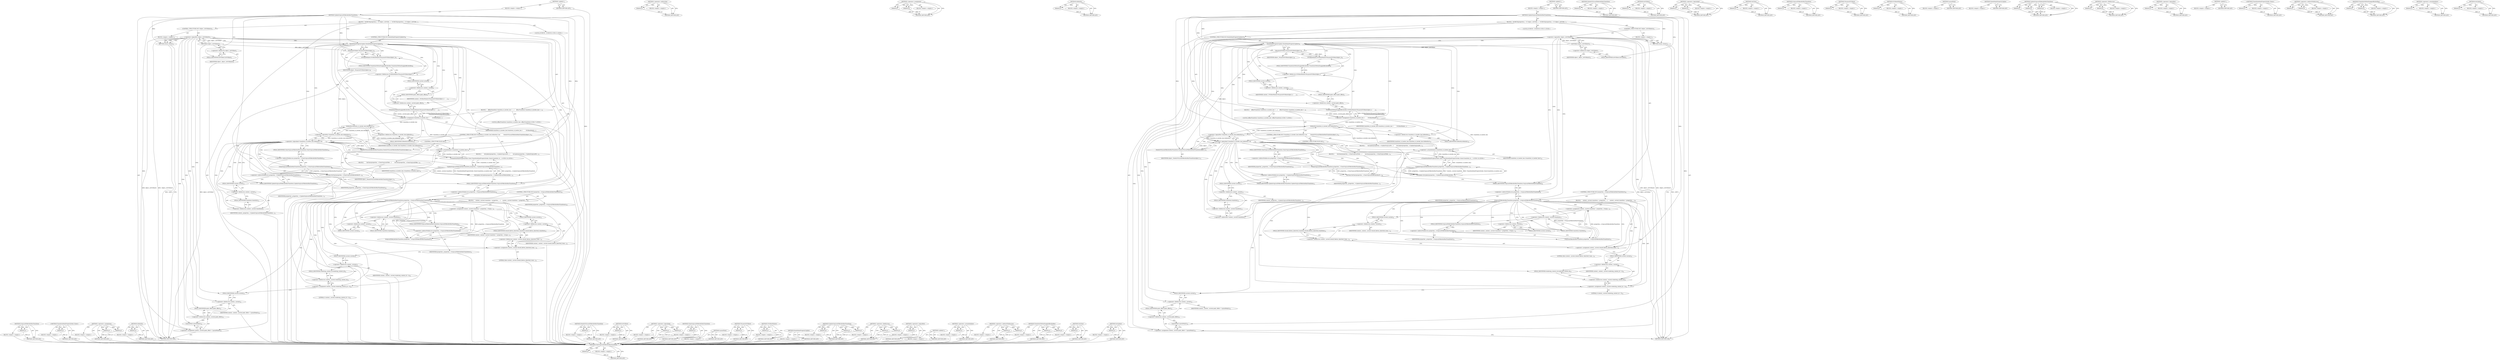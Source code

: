 digraph "OnUpdate" {
vulnerable_204 [label=<(METHOD,SvgLocalToBorderBoxTransform)>];
vulnerable_205 [label=<(PARAM,p1)>];
vulnerable_206 [label=<(BLOCK,&lt;empty&gt;,&lt;empty&gt;)>];
vulnerable_207 [label=<(METHOD_RETURN,ANY)>];
vulnerable_188 [label="<(METHOD,TransformPaintPropertyNode::State)>"];
vulnerable_189 [label=<(PARAM,p1)>];
vulnerable_190 [label=<(BLOCK,&lt;empty&gt;,&lt;empty&gt;)>];
vulnerable_191 [label=<(METHOD_RETURN,ANY)>];
vulnerable_142 [label=<(METHOD,&lt;operator&gt;.assignment)>];
vulnerable_143 [label=<(PARAM,p1)>];
vulnerable_144 [label=<(PARAM,p2)>];
vulnerable_145 [label=<(BLOCK,&lt;empty&gt;,&lt;empty&gt;)>];
vulnerable_146 [label=<(METHOD_RETURN,ANY)>];
vulnerable_165 [label=<(METHOD,IsIdentity)>];
vulnerable_166 [label=<(PARAM,p1)>];
vulnerable_167 [label=<(BLOCK,&lt;empty&gt;,&lt;empty&gt;)>];
vulnerable_168 [label=<(METHOD_RETURN,ANY)>];
vulnerable_6 [label=<(METHOD,&lt;global&gt;)<SUB>1</SUB>>];
vulnerable_7 [label=<(BLOCK,&lt;empty&gt;,&lt;empty&gt;)<SUB>1</SUB>>];
vulnerable_8 [label=<(METHOD,UpdateSvgLocalToBorderBoxTransform)<SUB>1</SUB>>];
vulnerable_9 [label=<(BLOCK,{
  DCHECK(properties_);
  if (!object_.IsSVGRo...,{
  DCHECK(properties_);
  if (!object_.IsSVGRo...)<SUB>1</SUB>>];
vulnerable_10 [label="<(LOCAL,DCHECK : DCHECK)<SUB>2</SUB>>"];
vulnerable_11 [label=<(CONTROL_STRUCTURE,IF,if (!object_.IsSVGRoot()))<SUB>3</SUB>>];
vulnerable_12 [label=<(&lt;operator&gt;.logicalNot,!object_.IsSVGRoot())<SUB>3</SUB>>];
vulnerable_13 [label=<(IsSVGRoot,object_.IsSVGRoot())<SUB>3</SUB>>];
vulnerable_14 [label=<(&lt;operator&gt;.fieldAccess,object_.IsSVGRoot)<SUB>3</SUB>>];
vulnerable_15 [label=<(IDENTIFIER,object_,object_.IsSVGRoot())<SUB>3</SUB>>];
vulnerable_16 [label=<(FIELD_IDENTIFIER,IsSVGRoot,IsSVGRoot)<SUB>3</SUB>>];
vulnerable_17 [label=<(BLOCK,&lt;empty&gt;,&lt;empty&gt;)<SUB>4</SUB>>];
vulnerable_18 [label=<(RETURN,return;,return;)<SUB>4</SUB>>];
vulnerable_19 [label=<(CONTROL_STRUCTURE,IF,if (NeedsPaintPropertyUpdate()))<SUB>6</SUB>>];
vulnerable_20 [label=<(NeedsPaintPropertyUpdate,NeedsPaintPropertyUpdate())<SUB>6</SUB>>];
vulnerable_21 [label=<(BLOCK,{
    AffineTransform transform_to_border_box =...,{
    AffineTransform transform_to_border_box =...)<SUB>6</SUB>>];
vulnerable_22 [label="<(LOCAL,AffineTransform transform_to_border_box: AffineTransform)<SUB>7</SUB>>"];
vulnerable_23 [label=<(&lt;operator&gt;.assignment,transform_to_border_box =
        SVGRootPainte...)<SUB>7</SUB>>];
vulnerable_24 [label=<(IDENTIFIER,transform_to_border_box,transform_to_border_box =
        SVGRootPainte...)<SUB>7</SUB>>];
vulnerable_25 [label=<(TransformToPixelSnappedBorderBox,SVGRootPainter(ToLayoutSVGRoot(object_))
      ...)<SUB>8</SUB>>];
vulnerable_26 [label=<(&lt;operator&gt;.fieldAccess,SVGRootPainter(ToLayoutSVGRoot(object_))
      ...)<SUB>8</SUB>>];
vulnerable_27 [label=<(SVGRootPainter,SVGRootPainter(ToLayoutSVGRoot(object_)))<SUB>8</SUB>>];
vulnerable_28 [label=<(ToLayoutSVGRoot,ToLayoutSVGRoot(object_))<SUB>8</SUB>>];
vulnerable_29 [label=<(IDENTIFIER,object_,ToLayoutSVGRoot(object_))<SUB>8</SUB>>];
vulnerable_30 [label=<(FIELD_IDENTIFIER,TransformToPixelSnappedBorderBox,TransformToPixelSnappedBorderBox)<SUB>8</SUB>>];
vulnerable_31 [label=<(&lt;operator&gt;.fieldAccess,context_.current.paint_offset)<SUB>9</SUB>>];
vulnerable_32 [label=<(&lt;operator&gt;.fieldAccess,context_.current)<SUB>9</SUB>>];
vulnerable_33 [label=<(IDENTIFIER,context_,SVGRootPainter(ToLayoutSVGRoot(object_))
      ...)<SUB>9</SUB>>];
vulnerable_34 [label=<(FIELD_IDENTIFIER,current,current)<SUB>9</SUB>>];
vulnerable_35 [label=<(FIELD_IDENTIFIER,paint_offset,paint_offset)<SUB>9</SUB>>];
vulnerable_36 [label=<(CONTROL_STRUCTURE,IF,if (!transform_to_border_box.IsIdentity() &amp;&amp;
         NeedsSVGLocalToBorderBoxTransform(object_)))<SUB>10</SUB>>];
vulnerable_37 [label=<(&lt;operator&gt;.logicalAnd,!transform_to_border_box.IsIdentity() &amp;&amp;
      ...)<SUB>10</SUB>>];
vulnerable_38 [label=<(&lt;operator&gt;.logicalNot,!transform_to_border_box.IsIdentity())<SUB>10</SUB>>];
vulnerable_39 [label=<(IsIdentity,transform_to_border_box.IsIdentity())<SUB>10</SUB>>];
vulnerable_40 [label=<(&lt;operator&gt;.fieldAccess,transform_to_border_box.IsIdentity)<SUB>10</SUB>>];
vulnerable_41 [label=<(IDENTIFIER,transform_to_border_box,transform_to_border_box.IsIdentity())<SUB>10</SUB>>];
vulnerable_42 [label=<(FIELD_IDENTIFIER,IsIdentity,IsIdentity)<SUB>10</SUB>>];
vulnerable_43 [label=<(NeedsSVGLocalToBorderBoxTransform,NeedsSVGLocalToBorderBoxTransform(object_))<SUB>11</SUB>>];
vulnerable_44 [label=<(IDENTIFIER,object_,NeedsSVGLocalToBorderBoxTransform(object_))<SUB>11</SUB>>];
vulnerable_45 [label=<(BLOCK,{
       OnUpdate(properties_-&gt;UpdateSvgLocalTo...,{
       OnUpdate(properties_-&gt;UpdateSvgLocalTo...)<SUB>11</SUB>>];
vulnerable_46 [label=<(OnUpdate,OnUpdate(properties_-&gt;UpdateSvgLocalToBorderBox...)<SUB>12</SUB>>];
vulnerable_47 [label=<(UpdateSvgLocalToBorderBoxTransform,properties_-&gt;UpdateSvgLocalToBorderBoxTransform...)<SUB>12</SUB>>];
vulnerable_48 [label=<(&lt;operator&gt;.indirectFieldAccess,properties_-&gt;UpdateSvgLocalToBorderBoxTransform)<SUB>12</SUB>>];
vulnerable_49 [label=<(IDENTIFIER,properties_,properties_-&gt;UpdateSvgLocalToBorderBoxTransform...)<SUB>12</SUB>>];
vulnerable_50 [label=<(FIELD_IDENTIFIER,UpdateSvgLocalToBorderBoxTransform,UpdateSvgLocalToBorderBoxTransform)<SUB>12</SUB>>];
vulnerable_51 [label=<(&lt;operator&gt;.fieldAccess,context_.current.transform)<SUB>13</SUB>>];
vulnerable_52 [label=<(&lt;operator&gt;.fieldAccess,context_.current)<SUB>13</SUB>>];
vulnerable_53 [label=<(IDENTIFIER,context_,properties_-&gt;UpdateSvgLocalToBorderBoxTransform...)<SUB>13</SUB>>];
vulnerable_54 [label=<(FIELD_IDENTIFIER,current,current)<SUB>13</SUB>>];
vulnerable_55 [label=<(FIELD_IDENTIFIER,transform,transform)<SUB>13</SUB>>];
vulnerable_56 [label="<(TransformPaintPropertyNode::State,TransformPaintPropertyNode::State{transform_to_...)<SUB>14</SUB>>"];
vulnerable_57 [label=<(&lt;operator&gt;.arrayInitializer,{transform_to_border_box})<SUB>14</SUB>>];
vulnerable_58 [label=<(IDENTIFIER,transform_to_border_box,{transform_to_border_box})<SUB>14</SUB>>];
vulnerable_59 [label=<(CONTROL_STRUCTURE,ELSE,else)<SUB>15</SUB>>];
vulnerable_60 [label=<(BLOCK,{
       OnClear(properties_-&gt;ClearSvgLocalToBo...,{
       OnClear(properties_-&gt;ClearSvgLocalToBo...)<SUB>15</SUB>>];
vulnerable_61 [label=<(OnClear,OnClear(properties_-&gt;ClearSvgLocalToBorderBoxTr...)<SUB>16</SUB>>];
vulnerable_62 [label=<(ClearSvgLocalToBorderBoxTransform,properties_-&gt;ClearSvgLocalToBorderBoxTransform())<SUB>16</SUB>>];
vulnerable_63 [label=<(&lt;operator&gt;.indirectFieldAccess,properties_-&gt;ClearSvgLocalToBorderBoxTransform)<SUB>16</SUB>>];
vulnerable_64 [label=<(IDENTIFIER,properties_,properties_-&gt;ClearSvgLocalToBorderBoxTransform())<SUB>16</SUB>>];
vulnerable_65 [label=<(FIELD_IDENTIFIER,ClearSvgLocalToBorderBoxTransform,ClearSvgLocalToBorderBoxTransform)<SUB>16</SUB>>];
vulnerable_66 [label=<(CONTROL_STRUCTURE,IF,if (properties_-&gt;SvgLocalToBorderBoxTransform()))<SUB>20</SUB>>];
vulnerable_67 [label=<(SvgLocalToBorderBoxTransform,properties_-&gt;SvgLocalToBorderBoxTransform())<SUB>20</SUB>>];
vulnerable_68 [label=<(&lt;operator&gt;.indirectFieldAccess,properties_-&gt;SvgLocalToBorderBoxTransform)<SUB>20</SUB>>];
vulnerable_69 [label=<(IDENTIFIER,properties_,properties_-&gt;SvgLocalToBorderBoxTransform())<SUB>20</SUB>>];
vulnerable_70 [label=<(FIELD_IDENTIFIER,SvgLocalToBorderBoxTransform,SvgLocalToBorderBoxTransform)<SUB>20</SUB>>];
vulnerable_71 [label=<(BLOCK,{
    context_.current.transform = properties_-...,{
    context_.current.transform = properties_-...)<SUB>20</SUB>>];
vulnerable_72 [label=<(&lt;operator&gt;.assignment,context_.current.transform = properties_-&gt;SvgLo...)<SUB>21</SUB>>];
vulnerable_73 [label=<(&lt;operator&gt;.fieldAccess,context_.current.transform)<SUB>21</SUB>>];
vulnerable_74 [label=<(&lt;operator&gt;.fieldAccess,context_.current)<SUB>21</SUB>>];
vulnerable_75 [label=<(IDENTIFIER,context_,context_.current.transform = properties_-&gt;SvgLo...)<SUB>21</SUB>>];
vulnerable_76 [label=<(FIELD_IDENTIFIER,current,current)<SUB>21</SUB>>];
vulnerable_77 [label=<(FIELD_IDENTIFIER,transform,transform)<SUB>21</SUB>>];
vulnerable_78 [label=<(SvgLocalToBorderBoxTransform,properties_-&gt;SvgLocalToBorderBoxTransform())<SUB>21</SUB>>];
vulnerable_79 [label=<(&lt;operator&gt;.indirectFieldAccess,properties_-&gt;SvgLocalToBorderBoxTransform)<SUB>21</SUB>>];
vulnerable_80 [label=<(IDENTIFIER,properties_,properties_-&gt;SvgLocalToBorderBoxTransform())<SUB>21</SUB>>];
vulnerable_81 [label=<(FIELD_IDENTIFIER,SvgLocalToBorderBoxTransform,SvgLocalToBorderBoxTransform)<SUB>21</SUB>>];
vulnerable_82 [label=<(&lt;operator&gt;.assignment,context_.current.should_flatten_inherited_trans...)<SUB>22</SUB>>];
vulnerable_83 [label=<(&lt;operator&gt;.fieldAccess,context_.current.should_flatten_inherited_trans...)<SUB>22</SUB>>];
vulnerable_84 [label=<(&lt;operator&gt;.fieldAccess,context_.current)<SUB>22</SUB>>];
vulnerable_85 [label=<(IDENTIFIER,context_,context_.current.should_flatten_inherited_trans...)<SUB>22</SUB>>];
vulnerable_86 [label=<(FIELD_IDENTIFIER,current,current)<SUB>22</SUB>>];
vulnerable_87 [label=<(FIELD_IDENTIFIER,should_flatten_inherited_transform,should_flatten_inherited_transform)<SUB>22</SUB>>];
vulnerable_88 [label=<(LITERAL,false,context_.current.should_flatten_inherited_trans...)<SUB>22</SUB>>];
vulnerable_89 [label=<(&lt;operator&gt;.assignment,context_.current.rendering_context_id = 0)<SUB>23</SUB>>];
vulnerable_90 [label=<(&lt;operator&gt;.fieldAccess,context_.current.rendering_context_id)<SUB>23</SUB>>];
vulnerable_91 [label=<(&lt;operator&gt;.fieldAccess,context_.current)<SUB>23</SUB>>];
vulnerable_92 [label=<(IDENTIFIER,context_,context_.current.rendering_context_id = 0)<SUB>23</SUB>>];
vulnerable_93 [label=<(FIELD_IDENTIFIER,current,current)<SUB>23</SUB>>];
vulnerable_94 [label=<(FIELD_IDENTIFIER,rendering_context_id,rendering_context_id)<SUB>23</SUB>>];
vulnerable_95 [label=<(LITERAL,0,context_.current.rendering_context_id = 0)<SUB>23</SUB>>];
vulnerable_96 [label=<(&lt;operator&gt;.assignment,context_.current.paint_offset = LayoutPoint())<SUB>25</SUB>>];
vulnerable_97 [label=<(&lt;operator&gt;.fieldAccess,context_.current.paint_offset)<SUB>25</SUB>>];
vulnerable_98 [label=<(&lt;operator&gt;.fieldAccess,context_.current)<SUB>25</SUB>>];
vulnerable_99 [label=<(IDENTIFIER,context_,context_.current.paint_offset = LayoutPoint())<SUB>25</SUB>>];
vulnerable_100 [label=<(FIELD_IDENTIFIER,current,current)<SUB>25</SUB>>];
vulnerable_101 [label=<(FIELD_IDENTIFIER,paint_offset,paint_offset)<SUB>25</SUB>>];
vulnerable_102 [label=<(LayoutPoint,LayoutPoint())<SUB>25</SUB>>];
vulnerable_103 [label=<(METHOD_RETURN,void)<SUB>1</SUB>>];
vulnerable_105 [label=<(METHOD_RETURN,ANY)<SUB>1</SUB>>];
vulnerable_169 [label=<(METHOD,NeedsSVGLocalToBorderBoxTransform)>];
vulnerable_170 [label=<(PARAM,p1)>];
vulnerable_171 [label=<(BLOCK,&lt;empty&gt;,&lt;empty&gt;)>];
vulnerable_172 [label=<(METHOD_RETURN,ANY)>];
vulnerable_130 [label=<(METHOD,IsSVGRoot)>];
vulnerable_131 [label=<(PARAM,p1)>];
vulnerable_132 [label=<(BLOCK,&lt;empty&gt;,&lt;empty&gt;)>];
vulnerable_133 [label=<(METHOD_RETURN,ANY)>];
vulnerable_160 [label=<(METHOD,&lt;operator&gt;.logicalAnd)>];
vulnerable_161 [label=<(PARAM,p1)>];
vulnerable_162 [label=<(PARAM,p2)>];
vulnerable_163 [label=<(BLOCK,&lt;empty&gt;,&lt;empty&gt;)>];
vulnerable_164 [label=<(METHOD_RETURN,ANY)>];
vulnerable_200 [label=<(METHOD,ClearSvgLocalToBorderBoxTransform)>];
vulnerable_201 [label=<(PARAM,p1)>];
vulnerable_202 [label=<(BLOCK,&lt;empty&gt;,&lt;empty&gt;)>];
vulnerable_203 [label=<(METHOD_RETURN,ANY)>];
vulnerable_208 [label=<(METHOD,LayoutPoint)>];
vulnerable_209 [label=<(BLOCK,&lt;empty&gt;,&lt;empty&gt;)>];
vulnerable_210 [label=<(METHOD_RETURN,ANY)>];
vulnerable_156 [label=<(METHOD,ToLayoutSVGRoot)>];
vulnerable_157 [label=<(PARAM,p1)>];
vulnerable_158 [label=<(BLOCK,&lt;empty&gt;,&lt;empty&gt;)>];
vulnerable_159 [label=<(METHOD_RETURN,ANY)>];
vulnerable_152 [label=<(METHOD,SVGRootPainter)>];
vulnerable_153 [label=<(PARAM,p1)>];
vulnerable_154 [label=<(BLOCK,&lt;empty&gt;,&lt;empty&gt;)>];
vulnerable_155 [label=<(METHOD_RETURN,ANY)>];
vulnerable_139 [label=<(METHOD,NeedsPaintPropertyUpdate)>];
vulnerable_140 [label=<(BLOCK,&lt;empty&gt;,&lt;empty&gt;)>];
vulnerable_141 [label=<(METHOD_RETURN,ANY)>];
vulnerable_177 [label=<(METHOD,UpdateSvgLocalToBorderBoxTransform)>];
vulnerable_178 [label=<(PARAM,p1)>];
vulnerable_179 [label=<(PARAM,p2)>];
vulnerable_180 [label=<(PARAM,p3)>];
vulnerable_181 [label=<(BLOCK,&lt;empty&gt;,&lt;empty&gt;)>];
vulnerable_182 [label=<(METHOD_RETURN,ANY)>];
vulnerable_134 [label=<(METHOD,&lt;operator&gt;.fieldAccess)>];
vulnerable_135 [label=<(PARAM,p1)>];
vulnerable_136 [label=<(PARAM,p2)>];
vulnerable_137 [label=<(BLOCK,&lt;empty&gt;,&lt;empty&gt;)>];
vulnerable_138 [label=<(METHOD_RETURN,ANY)>];
vulnerable_126 [label=<(METHOD,&lt;operator&gt;.logicalNot)>];
vulnerable_127 [label=<(PARAM,p1)>];
vulnerable_128 [label=<(BLOCK,&lt;empty&gt;,&lt;empty&gt;)>];
vulnerable_129 [label=<(METHOD_RETURN,ANY)>];
vulnerable_120 [label=<(METHOD,&lt;global&gt;)<SUB>1</SUB>>];
vulnerable_121 [label=<(BLOCK,&lt;empty&gt;,&lt;empty&gt;)>];
vulnerable_122 [label=<(METHOD_RETURN,ANY)>];
vulnerable_192 [label=<(METHOD,&lt;operator&gt;.arrayInitializer)>];
vulnerable_193 [label=<(PARAM,p1)>];
vulnerable_194 [label=<(BLOCK,&lt;empty&gt;,&lt;empty&gt;)>];
vulnerable_195 [label=<(METHOD_RETURN,ANY)>];
vulnerable_183 [label=<(METHOD,&lt;operator&gt;.indirectFieldAccess)>];
vulnerable_184 [label=<(PARAM,p1)>];
vulnerable_185 [label=<(PARAM,p2)>];
vulnerable_186 [label=<(BLOCK,&lt;empty&gt;,&lt;empty&gt;)>];
vulnerable_187 [label=<(METHOD_RETURN,ANY)>];
vulnerable_147 [label=<(METHOD,TransformToPixelSnappedBorderBox)>];
vulnerable_148 [label=<(PARAM,p1)>];
vulnerable_149 [label=<(PARAM,p2)>];
vulnerable_150 [label=<(BLOCK,&lt;empty&gt;,&lt;empty&gt;)>];
vulnerable_151 [label=<(METHOD_RETURN,ANY)>];
vulnerable_196 [label=<(METHOD,OnClear)>];
vulnerable_197 [label=<(PARAM,p1)>];
vulnerable_198 [label=<(BLOCK,&lt;empty&gt;,&lt;empty&gt;)>];
vulnerable_199 [label=<(METHOD_RETURN,ANY)>];
vulnerable_173 [label=<(METHOD,OnUpdate)>];
vulnerable_174 [label=<(PARAM,p1)>];
vulnerable_175 [label=<(BLOCK,&lt;empty&gt;,&lt;empty&gt;)>];
vulnerable_176 [label=<(METHOD_RETURN,ANY)>];
fixed_205 [label=<(METHOD,ClearSvgLocalToBorderBoxTransform)>];
fixed_206 [label=<(PARAM,p1)>];
fixed_207 [label=<(BLOCK,&lt;empty&gt;,&lt;empty&gt;)>];
fixed_208 [label=<(METHOD_RETURN,ANY)>];
fixed_189 [label=<(METHOD,&lt;operator&gt;.indirection)>];
fixed_190 [label=<(PARAM,p1)>];
fixed_191 [label=<(BLOCK,&lt;empty&gt;,&lt;empty&gt;)>];
fixed_192 [label=<(METHOD_RETURN,ANY)>];
fixed_143 [label=<(METHOD,&lt;operator&gt;.assignment)>];
fixed_144 [label=<(PARAM,p1)>];
fixed_145 [label=<(PARAM,p2)>];
fixed_146 [label=<(BLOCK,&lt;empty&gt;,&lt;empty&gt;)>];
fixed_147 [label=<(METHOD_RETURN,ANY)>];
fixed_166 [label=<(METHOD,IsIdentity)>];
fixed_167 [label=<(PARAM,p1)>];
fixed_168 [label=<(BLOCK,&lt;empty&gt;,&lt;empty&gt;)>];
fixed_169 [label=<(METHOD_RETURN,ANY)>];
fixed_6 [label=<(METHOD,&lt;global&gt;)<SUB>1</SUB>>];
fixed_7 [label=<(BLOCK,&lt;empty&gt;,&lt;empty&gt;)<SUB>1</SUB>>];
fixed_8 [label=<(METHOD,UpdateSvgLocalToBorderBoxTransform)<SUB>1</SUB>>];
fixed_9 [label=<(BLOCK,{
  DCHECK(properties_);
  if (!object_.IsSVGRo...,{
  DCHECK(properties_);
  if (!object_.IsSVGRo...)<SUB>1</SUB>>];
fixed_10 [label="<(LOCAL,DCHECK : DCHECK)<SUB>2</SUB>>"];
fixed_11 [label=<(CONTROL_STRUCTURE,IF,if (!object_.IsSVGRoot()))<SUB>3</SUB>>];
fixed_12 [label=<(&lt;operator&gt;.logicalNot,!object_.IsSVGRoot())<SUB>3</SUB>>];
fixed_13 [label=<(IsSVGRoot,object_.IsSVGRoot())<SUB>3</SUB>>];
fixed_14 [label=<(&lt;operator&gt;.fieldAccess,object_.IsSVGRoot)<SUB>3</SUB>>];
fixed_15 [label=<(IDENTIFIER,object_,object_.IsSVGRoot())<SUB>3</SUB>>];
fixed_16 [label=<(FIELD_IDENTIFIER,IsSVGRoot,IsSVGRoot)<SUB>3</SUB>>];
fixed_17 [label=<(BLOCK,&lt;empty&gt;,&lt;empty&gt;)<SUB>4</SUB>>];
fixed_18 [label=<(RETURN,return;,return;)<SUB>4</SUB>>];
fixed_19 [label=<(CONTROL_STRUCTURE,IF,if (NeedsPaintPropertyUpdate()))<SUB>6</SUB>>];
fixed_20 [label=<(NeedsPaintPropertyUpdate,NeedsPaintPropertyUpdate())<SUB>6</SUB>>];
fixed_21 [label=<(BLOCK,{
    AffineTransform transform_to_border_box =...,{
    AffineTransform transform_to_border_box =...)<SUB>6</SUB>>];
fixed_22 [label="<(LOCAL,AffineTransform transform_to_border_box: AffineTransform)<SUB>7</SUB>>"];
fixed_23 [label=<(&lt;operator&gt;.assignment,transform_to_border_box =
        SVGRootPainte...)<SUB>7</SUB>>];
fixed_24 [label=<(IDENTIFIER,transform_to_border_box,transform_to_border_box =
        SVGRootPainte...)<SUB>7</SUB>>];
fixed_25 [label=<(TransformToPixelSnappedBorderBox,SVGRootPainter(ToLayoutSVGRoot(object_))
      ...)<SUB>8</SUB>>];
fixed_26 [label=<(&lt;operator&gt;.fieldAccess,SVGRootPainter(ToLayoutSVGRoot(object_))
      ...)<SUB>8</SUB>>];
fixed_27 [label=<(SVGRootPainter,SVGRootPainter(ToLayoutSVGRoot(object_)))<SUB>8</SUB>>];
fixed_28 [label=<(ToLayoutSVGRoot,ToLayoutSVGRoot(object_))<SUB>8</SUB>>];
fixed_29 [label=<(IDENTIFIER,object_,ToLayoutSVGRoot(object_))<SUB>8</SUB>>];
fixed_30 [label=<(FIELD_IDENTIFIER,TransformToPixelSnappedBorderBox,TransformToPixelSnappedBorderBox)<SUB>8</SUB>>];
fixed_31 [label=<(&lt;operator&gt;.fieldAccess,context_.current.paint_offset)<SUB>9</SUB>>];
fixed_32 [label=<(&lt;operator&gt;.fieldAccess,context_.current)<SUB>9</SUB>>];
fixed_33 [label=<(IDENTIFIER,context_,SVGRootPainter(ToLayoutSVGRoot(object_))
      ...)<SUB>9</SUB>>];
fixed_34 [label=<(FIELD_IDENTIFIER,current,current)<SUB>9</SUB>>];
fixed_35 [label=<(FIELD_IDENTIFIER,paint_offset,paint_offset)<SUB>9</SUB>>];
fixed_36 [label=<(CONTROL_STRUCTURE,IF,if (!transform_to_border_box.IsIdentity() &amp;&amp;
         NeedsSVGLocalToBorderBoxTransform(object_)))<SUB>10</SUB>>];
fixed_37 [label=<(&lt;operator&gt;.logicalAnd,!transform_to_border_box.IsIdentity() &amp;&amp;
      ...)<SUB>10</SUB>>];
fixed_38 [label=<(&lt;operator&gt;.logicalNot,!transform_to_border_box.IsIdentity())<SUB>10</SUB>>];
fixed_39 [label=<(IsIdentity,transform_to_border_box.IsIdentity())<SUB>10</SUB>>];
fixed_40 [label=<(&lt;operator&gt;.fieldAccess,transform_to_border_box.IsIdentity)<SUB>10</SUB>>];
fixed_41 [label=<(IDENTIFIER,transform_to_border_box,transform_to_border_box.IsIdentity())<SUB>10</SUB>>];
fixed_42 [label=<(FIELD_IDENTIFIER,IsIdentity,IsIdentity)<SUB>10</SUB>>];
fixed_43 [label=<(NeedsSVGLocalToBorderBoxTransform,NeedsSVGLocalToBorderBoxTransform(object_))<SUB>11</SUB>>];
fixed_44 [label=<(IDENTIFIER,object_,NeedsSVGLocalToBorderBoxTransform(object_))<SUB>11</SUB>>];
fixed_45 [label=<(BLOCK,{
       OnUpdate(properties_-&gt;UpdateSvgLocalTo...,{
       OnUpdate(properties_-&gt;UpdateSvgLocalTo...)<SUB>11</SUB>>];
fixed_46 [label=<(OnUpdate,OnUpdate(properties_-&gt;UpdateSvgLocalToBorderBox...)<SUB>12</SUB>>];
fixed_47 [label=<(UpdateSvgLocalToBorderBoxTransform,properties_-&gt;UpdateSvgLocalToBorderBoxTransform...)<SUB>12</SUB>>];
fixed_48 [label=<(&lt;operator&gt;.indirectFieldAccess,properties_-&gt;UpdateSvgLocalToBorderBoxTransform)<SUB>12</SUB>>];
fixed_49 [label=<(IDENTIFIER,properties_,properties_-&gt;UpdateSvgLocalToBorderBoxTransform...)<SUB>12</SUB>>];
fixed_50 [label=<(FIELD_IDENTIFIER,UpdateSvgLocalToBorderBoxTransform,UpdateSvgLocalToBorderBoxTransform)<SUB>12</SUB>>];
fixed_51 [label=<(&lt;operator&gt;.indirection,*context_.current.transform)<SUB>13</SUB>>];
fixed_52 [label=<(&lt;operator&gt;.fieldAccess,context_.current.transform)<SUB>13</SUB>>];
fixed_53 [label=<(&lt;operator&gt;.fieldAccess,context_.current)<SUB>13</SUB>>];
fixed_54 [label=<(IDENTIFIER,context_,properties_-&gt;UpdateSvgLocalToBorderBoxTransform...)<SUB>13</SUB>>];
fixed_55 [label=<(FIELD_IDENTIFIER,current,current)<SUB>13</SUB>>];
fixed_56 [label=<(FIELD_IDENTIFIER,transform,transform)<SUB>13</SUB>>];
fixed_57 [label="<(TransformPaintPropertyNode::State,TransformPaintPropertyNode::State{transform_to_...)<SUB>14</SUB>>"];
fixed_58 [label=<(&lt;operator&gt;.arrayInitializer,{transform_to_border_box})<SUB>14</SUB>>];
fixed_59 [label=<(IDENTIFIER,transform_to_border_box,{transform_to_border_box})<SUB>14</SUB>>];
fixed_60 [label=<(CONTROL_STRUCTURE,ELSE,else)<SUB>15</SUB>>];
fixed_61 [label=<(BLOCK,{
       OnClear(properties_-&gt;ClearSvgLocalToBo...,{
       OnClear(properties_-&gt;ClearSvgLocalToBo...)<SUB>15</SUB>>];
fixed_62 [label=<(OnClear,OnClear(properties_-&gt;ClearSvgLocalToBorderBoxTr...)<SUB>16</SUB>>];
fixed_63 [label=<(ClearSvgLocalToBorderBoxTransform,properties_-&gt;ClearSvgLocalToBorderBoxTransform())<SUB>16</SUB>>];
fixed_64 [label=<(&lt;operator&gt;.indirectFieldAccess,properties_-&gt;ClearSvgLocalToBorderBoxTransform)<SUB>16</SUB>>];
fixed_65 [label=<(IDENTIFIER,properties_,properties_-&gt;ClearSvgLocalToBorderBoxTransform())<SUB>16</SUB>>];
fixed_66 [label=<(FIELD_IDENTIFIER,ClearSvgLocalToBorderBoxTransform,ClearSvgLocalToBorderBoxTransform)<SUB>16</SUB>>];
fixed_67 [label=<(CONTROL_STRUCTURE,IF,if (properties_-&gt;SvgLocalToBorderBoxTransform()))<SUB>20</SUB>>];
fixed_68 [label=<(SvgLocalToBorderBoxTransform,properties_-&gt;SvgLocalToBorderBoxTransform())<SUB>20</SUB>>];
fixed_69 [label=<(&lt;operator&gt;.indirectFieldAccess,properties_-&gt;SvgLocalToBorderBoxTransform)<SUB>20</SUB>>];
fixed_70 [label=<(IDENTIFIER,properties_,properties_-&gt;SvgLocalToBorderBoxTransform())<SUB>20</SUB>>];
fixed_71 [label=<(FIELD_IDENTIFIER,SvgLocalToBorderBoxTransform,SvgLocalToBorderBoxTransform)<SUB>20</SUB>>];
fixed_72 [label=<(BLOCK,{
    context_.current.transform = properties_-...,{
    context_.current.transform = properties_-...)<SUB>20</SUB>>];
fixed_73 [label=<(&lt;operator&gt;.assignment,context_.current.transform = properties_-&gt;SvgLo...)<SUB>21</SUB>>];
fixed_74 [label=<(&lt;operator&gt;.fieldAccess,context_.current.transform)<SUB>21</SUB>>];
fixed_75 [label=<(&lt;operator&gt;.fieldAccess,context_.current)<SUB>21</SUB>>];
fixed_76 [label=<(IDENTIFIER,context_,context_.current.transform = properties_-&gt;SvgLo...)<SUB>21</SUB>>];
fixed_77 [label=<(FIELD_IDENTIFIER,current,current)<SUB>21</SUB>>];
fixed_78 [label=<(FIELD_IDENTIFIER,transform,transform)<SUB>21</SUB>>];
fixed_79 [label=<(SvgLocalToBorderBoxTransform,properties_-&gt;SvgLocalToBorderBoxTransform())<SUB>21</SUB>>];
fixed_80 [label=<(&lt;operator&gt;.indirectFieldAccess,properties_-&gt;SvgLocalToBorderBoxTransform)<SUB>21</SUB>>];
fixed_81 [label=<(IDENTIFIER,properties_,properties_-&gt;SvgLocalToBorderBoxTransform())<SUB>21</SUB>>];
fixed_82 [label=<(FIELD_IDENTIFIER,SvgLocalToBorderBoxTransform,SvgLocalToBorderBoxTransform)<SUB>21</SUB>>];
fixed_83 [label=<(&lt;operator&gt;.assignment,context_.current.should_flatten_inherited_trans...)<SUB>22</SUB>>];
fixed_84 [label=<(&lt;operator&gt;.fieldAccess,context_.current.should_flatten_inherited_trans...)<SUB>22</SUB>>];
fixed_85 [label=<(&lt;operator&gt;.fieldAccess,context_.current)<SUB>22</SUB>>];
fixed_86 [label=<(IDENTIFIER,context_,context_.current.should_flatten_inherited_trans...)<SUB>22</SUB>>];
fixed_87 [label=<(FIELD_IDENTIFIER,current,current)<SUB>22</SUB>>];
fixed_88 [label=<(FIELD_IDENTIFIER,should_flatten_inherited_transform,should_flatten_inherited_transform)<SUB>22</SUB>>];
fixed_89 [label=<(LITERAL,false,context_.current.should_flatten_inherited_trans...)<SUB>22</SUB>>];
fixed_90 [label=<(&lt;operator&gt;.assignment,context_.current.rendering_context_id = 0)<SUB>23</SUB>>];
fixed_91 [label=<(&lt;operator&gt;.fieldAccess,context_.current.rendering_context_id)<SUB>23</SUB>>];
fixed_92 [label=<(&lt;operator&gt;.fieldAccess,context_.current)<SUB>23</SUB>>];
fixed_93 [label=<(IDENTIFIER,context_,context_.current.rendering_context_id = 0)<SUB>23</SUB>>];
fixed_94 [label=<(FIELD_IDENTIFIER,current,current)<SUB>23</SUB>>];
fixed_95 [label=<(FIELD_IDENTIFIER,rendering_context_id,rendering_context_id)<SUB>23</SUB>>];
fixed_96 [label=<(LITERAL,0,context_.current.rendering_context_id = 0)<SUB>23</SUB>>];
fixed_97 [label=<(&lt;operator&gt;.assignment,context_.current.paint_offset = LayoutPoint())<SUB>25</SUB>>];
fixed_98 [label=<(&lt;operator&gt;.fieldAccess,context_.current.paint_offset)<SUB>25</SUB>>];
fixed_99 [label=<(&lt;operator&gt;.fieldAccess,context_.current)<SUB>25</SUB>>];
fixed_100 [label=<(IDENTIFIER,context_,context_.current.paint_offset = LayoutPoint())<SUB>25</SUB>>];
fixed_101 [label=<(FIELD_IDENTIFIER,current,current)<SUB>25</SUB>>];
fixed_102 [label=<(FIELD_IDENTIFIER,paint_offset,paint_offset)<SUB>25</SUB>>];
fixed_103 [label=<(LayoutPoint,LayoutPoint())<SUB>25</SUB>>];
fixed_104 [label=<(METHOD_RETURN,void)<SUB>1</SUB>>];
fixed_106 [label=<(METHOD_RETURN,ANY)<SUB>1</SUB>>];
fixed_170 [label=<(METHOD,NeedsSVGLocalToBorderBoxTransform)>];
fixed_171 [label=<(PARAM,p1)>];
fixed_172 [label=<(BLOCK,&lt;empty&gt;,&lt;empty&gt;)>];
fixed_173 [label=<(METHOD_RETURN,ANY)>];
fixed_131 [label=<(METHOD,IsSVGRoot)>];
fixed_132 [label=<(PARAM,p1)>];
fixed_133 [label=<(BLOCK,&lt;empty&gt;,&lt;empty&gt;)>];
fixed_134 [label=<(METHOD_RETURN,ANY)>];
fixed_161 [label=<(METHOD,&lt;operator&gt;.logicalAnd)>];
fixed_162 [label=<(PARAM,p1)>];
fixed_163 [label=<(PARAM,p2)>];
fixed_164 [label=<(BLOCK,&lt;empty&gt;,&lt;empty&gt;)>];
fixed_165 [label=<(METHOD_RETURN,ANY)>];
fixed_201 [label=<(METHOD,OnClear)>];
fixed_202 [label=<(PARAM,p1)>];
fixed_203 [label=<(BLOCK,&lt;empty&gt;,&lt;empty&gt;)>];
fixed_204 [label=<(METHOD_RETURN,ANY)>];
fixed_209 [label=<(METHOD,SvgLocalToBorderBoxTransform)>];
fixed_210 [label=<(PARAM,p1)>];
fixed_211 [label=<(BLOCK,&lt;empty&gt;,&lt;empty&gt;)>];
fixed_212 [label=<(METHOD_RETURN,ANY)>];
fixed_157 [label=<(METHOD,ToLayoutSVGRoot)>];
fixed_158 [label=<(PARAM,p1)>];
fixed_159 [label=<(BLOCK,&lt;empty&gt;,&lt;empty&gt;)>];
fixed_160 [label=<(METHOD_RETURN,ANY)>];
fixed_153 [label=<(METHOD,SVGRootPainter)>];
fixed_154 [label=<(PARAM,p1)>];
fixed_155 [label=<(BLOCK,&lt;empty&gt;,&lt;empty&gt;)>];
fixed_156 [label=<(METHOD_RETURN,ANY)>];
fixed_213 [label=<(METHOD,LayoutPoint)>];
fixed_214 [label=<(BLOCK,&lt;empty&gt;,&lt;empty&gt;)>];
fixed_215 [label=<(METHOD_RETURN,ANY)>];
fixed_140 [label=<(METHOD,NeedsPaintPropertyUpdate)>];
fixed_141 [label=<(BLOCK,&lt;empty&gt;,&lt;empty&gt;)>];
fixed_142 [label=<(METHOD_RETURN,ANY)>];
fixed_178 [label=<(METHOD,UpdateSvgLocalToBorderBoxTransform)>];
fixed_179 [label=<(PARAM,p1)>];
fixed_180 [label=<(PARAM,p2)>];
fixed_181 [label=<(PARAM,p3)>];
fixed_182 [label=<(BLOCK,&lt;empty&gt;,&lt;empty&gt;)>];
fixed_183 [label=<(METHOD_RETURN,ANY)>];
fixed_135 [label=<(METHOD,&lt;operator&gt;.fieldAccess)>];
fixed_136 [label=<(PARAM,p1)>];
fixed_137 [label=<(PARAM,p2)>];
fixed_138 [label=<(BLOCK,&lt;empty&gt;,&lt;empty&gt;)>];
fixed_139 [label=<(METHOD_RETURN,ANY)>];
fixed_127 [label=<(METHOD,&lt;operator&gt;.logicalNot)>];
fixed_128 [label=<(PARAM,p1)>];
fixed_129 [label=<(BLOCK,&lt;empty&gt;,&lt;empty&gt;)>];
fixed_130 [label=<(METHOD_RETURN,ANY)>];
fixed_121 [label=<(METHOD,&lt;global&gt;)<SUB>1</SUB>>];
fixed_122 [label=<(BLOCK,&lt;empty&gt;,&lt;empty&gt;)>];
fixed_123 [label=<(METHOD_RETURN,ANY)>];
fixed_193 [label="<(METHOD,TransformPaintPropertyNode::State)>"];
fixed_194 [label=<(PARAM,p1)>];
fixed_195 [label=<(BLOCK,&lt;empty&gt;,&lt;empty&gt;)>];
fixed_196 [label=<(METHOD_RETURN,ANY)>];
fixed_184 [label=<(METHOD,&lt;operator&gt;.indirectFieldAccess)>];
fixed_185 [label=<(PARAM,p1)>];
fixed_186 [label=<(PARAM,p2)>];
fixed_187 [label=<(BLOCK,&lt;empty&gt;,&lt;empty&gt;)>];
fixed_188 [label=<(METHOD_RETURN,ANY)>];
fixed_148 [label=<(METHOD,TransformToPixelSnappedBorderBox)>];
fixed_149 [label=<(PARAM,p1)>];
fixed_150 [label=<(PARAM,p2)>];
fixed_151 [label=<(BLOCK,&lt;empty&gt;,&lt;empty&gt;)>];
fixed_152 [label=<(METHOD_RETURN,ANY)>];
fixed_197 [label=<(METHOD,&lt;operator&gt;.arrayInitializer)>];
fixed_198 [label=<(PARAM,p1)>];
fixed_199 [label=<(BLOCK,&lt;empty&gt;,&lt;empty&gt;)>];
fixed_200 [label=<(METHOD_RETURN,ANY)>];
fixed_174 [label=<(METHOD,OnUpdate)>];
fixed_175 [label=<(PARAM,p1)>];
fixed_176 [label=<(BLOCK,&lt;empty&gt;,&lt;empty&gt;)>];
fixed_177 [label=<(METHOD_RETURN,ANY)>];
vulnerable_204 -> vulnerable_205  [key=0, label="AST: "];
vulnerable_204 -> vulnerable_205  [key=1, label="DDG: "];
vulnerable_204 -> vulnerable_206  [key=0, label="AST: "];
vulnerable_204 -> vulnerable_207  [key=0, label="AST: "];
vulnerable_204 -> vulnerable_207  [key=1, label="CFG: "];
vulnerable_205 -> vulnerable_207  [key=0, label="DDG: p1"];
vulnerable_206 -> fixed_205  [key=0];
vulnerable_207 -> fixed_205  [key=0];
vulnerable_188 -> vulnerable_189  [key=0, label="AST: "];
vulnerable_188 -> vulnerable_189  [key=1, label="DDG: "];
vulnerable_188 -> vulnerable_190  [key=0, label="AST: "];
vulnerable_188 -> vulnerable_191  [key=0, label="AST: "];
vulnerable_188 -> vulnerable_191  [key=1, label="CFG: "];
vulnerable_189 -> vulnerable_191  [key=0, label="DDG: p1"];
vulnerable_190 -> fixed_205  [key=0];
vulnerable_191 -> fixed_205  [key=0];
vulnerable_142 -> vulnerable_143  [key=0, label="AST: "];
vulnerable_142 -> vulnerable_143  [key=1, label="DDG: "];
vulnerable_142 -> vulnerable_145  [key=0, label="AST: "];
vulnerable_142 -> vulnerable_144  [key=0, label="AST: "];
vulnerable_142 -> vulnerable_144  [key=1, label="DDG: "];
vulnerable_142 -> vulnerable_146  [key=0, label="AST: "];
vulnerable_142 -> vulnerable_146  [key=1, label="CFG: "];
vulnerable_143 -> vulnerable_146  [key=0, label="DDG: p1"];
vulnerable_144 -> vulnerable_146  [key=0, label="DDG: p2"];
vulnerable_145 -> fixed_205  [key=0];
vulnerable_146 -> fixed_205  [key=0];
vulnerable_165 -> vulnerable_166  [key=0, label="AST: "];
vulnerable_165 -> vulnerable_166  [key=1, label="DDG: "];
vulnerable_165 -> vulnerable_167  [key=0, label="AST: "];
vulnerable_165 -> vulnerable_168  [key=0, label="AST: "];
vulnerable_165 -> vulnerable_168  [key=1, label="CFG: "];
vulnerable_166 -> vulnerable_168  [key=0, label="DDG: p1"];
vulnerable_167 -> fixed_205  [key=0];
vulnerable_168 -> fixed_205  [key=0];
vulnerable_6 -> vulnerable_7  [key=0, label="AST: "];
vulnerable_6 -> vulnerable_105  [key=0, label="AST: "];
vulnerable_6 -> vulnerable_105  [key=1, label="CFG: "];
vulnerable_7 -> vulnerable_8  [key=0, label="AST: "];
vulnerable_8 -> vulnerable_9  [key=0, label="AST: "];
vulnerable_8 -> vulnerable_103  [key=0, label="AST: "];
vulnerable_8 -> vulnerable_16  [key=0, label="CFG: "];
vulnerable_8 -> vulnerable_96  [key=0, label="DDG: "];
vulnerable_8 -> vulnerable_20  [key=0, label="DDG: "];
vulnerable_8 -> vulnerable_18  [key=0, label="DDG: "];
vulnerable_8 -> vulnerable_82  [key=0, label="DDG: "];
vulnerable_8 -> vulnerable_89  [key=0, label="DDG: "];
vulnerable_8 -> vulnerable_43  [key=0, label="DDG: "];
vulnerable_8 -> vulnerable_28  [key=0, label="DDG: "];
vulnerable_8 -> vulnerable_57  [key=0, label="DDG: "];
vulnerable_9 -> vulnerable_10  [key=0, label="AST: "];
vulnerable_9 -> vulnerable_11  [key=0, label="AST: "];
vulnerable_9 -> vulnerable_19  [key=0, label="AST: "];
vulnerable_9 -> vulnerable_66  [key=0, label="AST: "];
vulnerable_9 -> vulnerable_96  [key=0, label="AST: "];
vulnerable_10 -> fixed_205  [key=0];
vulnerable_11 -> vulnerable_12  [key=0, label="AST: "];
vulnerable_11 -> vulnerable_17  [key=0, label="AST: "];
vulnerable_12 -> vulnerable_13  [key=0, label="AST: "];
vulnerable_12 -> vulnerable_18  [key=0, label="CFG: "];
vulnerable_12 -> vulnerable_18  [key=1, label="CDG: "];
vulnerable_12 -> vulnerable_20  [key=0, label="CFG: "];
vulnerable_12 -> vulnerable_20  [key=1, label="CDG: "];
vulnerable_12 -> vulnerable_103  [key=0, label="DDG: object_.IsSVGRoot()"];
vulnerable_12 -> vulnerable_103  [key=1, label="DDG: !object_.IsSVGRoot()"];
vulnerable_12 -> vulnerable_68  [key=0, label="CDG: "];
vulnerable_12 -> vulnerable_96  [key=0, label="CDG: "];
vulnerable_12 -> vulnerable_98  [key=0, label="CDG: "];
vulnerable_12 -> vulnerable_102  [key=0, label="CDG: "];
vulnerable_12 -> vulnerable_67  [key=0, label="CDG: "];
vulnerable_12 -> vulnerable_97  [key=0, label="CDG: "];
vulnerable_12 -> vulnerable_101  [key=0, label="CDG: "];
vulnerable_12 -> vulnerable_100  [key=0, label="CDG: "];
vulnerable_12 -> vulnerable_70  [key=0, label="CDG: "];
vulnerable_13 -> vulnerable_14  [key=0, label="AST: "];
vulnerable_13 -> vulnerable_12  [key=0, label="CFG: "];
vulnerable_13 -> vulnerable_12  [key=1, label="DDG: object_.IsSVGRoot"];
vulnerable_13 -> vulnerable_103  [key=0, label="DDG: object_.IsSVGRoot"];
vulnerable_13 -> vulnerable_28  [key=0, label="DDG: object_.IsSVGRoot"];
vulnerable_14 -> vulnerable_15  [key=0, label="AST: "];
vulnerable_14 -> vulnerable_16  [key=0, label="AST: "];
vulnerable_14 -> vulnerable_13  [key=0, label="CFG: "];
vulnerable_15 -> fixed_205  [key=0];
vulnerable_16 -> vulnerable_14  [key=0, label="CFG: "];
vulnerable_17 -> vulnerable_18  [key=0, label="AST: "];
vulnerable_18 -> vulnerable_103  [key=0, label="CFG: "];
vulnerable_18 -> vulnerable_103  [key=1, label="DDG: &lt;RET&gt;"];
vulnerable_19 -> vulnerable_20  [key=0, label="AST: "];
vulnerable_19 -> vulnerable_21  [key=0, label="AST: "];
vulnerable_20 -> vulnerable_28  [key=0, label="CFG: "];
vulnerable_20 -> vulnerable_28  [key=1, label="CDG: "];
vulnerable_20 -> vulnerable_70  [key=0, label="CFG: "];
vulnerable_20 -> vulnerable_30  [key=0, label="CDG: "];
vulnerable_20 -> vulnerable_34  [key=0, label="CDG: "];
vulnerable_20 -> vulnerable_32  [key=0, label="CDG: "];
vulnerable_20 -> vulnerable_26  [key=0, label="CDG: "];
vulnerable_20 -> vulnerable_42  [key=0, label="CDG: "];
vulnerable_20 -> vulnerable_37  [key=0, label="CDG: "];
vulnerable_20 -> vulnerable_38  [key=0, label="CDG: "];
vulnerable_20 -> vulnerable_25  [key=0, label="CDG: "];
vulnerable_20 -> vulnerable_27  [key=0, label="CDG: "];
vulnerable_20 -> vulnerable_40  [key=0, label="CDG: "];
vulnerable_20 -> vulnerable_35  [key=0, label="CDG: "];
vulnerable_20 -> vulnerable_23  [key=0, label="CDG: "];
vulnerable_20 -> vulnerable_39  [key=0, label="CDG: "];
vulnerable_20 -> vulnerable_31  [key=0, label="CDG: "];
vulnerable_21 -> vulnerable_22  [key=0, label="AST: "];
vulnerable_21 -> vulnerable_23  [key=0, label="AST: "];
vulnerable_21 -> vulnerable_36  [key=0, label="AST: "];
vulnerable_22 -> fixed_205  [key=0];
vulnerable_23 -> vulnerable_24  [key=0, label="AST: "];
vulnerable_23 -> vulnerable_25  [key=0, label="AST: "];
vulnerable_23 -> vulnerable_42  [key=0, label="CFG: "];
vulnerable_23 -> vulnerable_39  [key=0, label="DDG: transform_to_border_box"];
vulnerable_23 -> vulnerable_57  [key=0, label="DDG: transform_to_border_box"];
vulnerable_24 -> fixed_205  [key=0];
vulnerable_25 -> vulnerable_26  [key=0, label="AST: "];
vulnerable_25 -> vulnerable_31  [key=0, label="AST: "];
vulnerable_25 -> vulnerable_23  [key=0, label="CFG: "];
vulnerable_25 -> vulnerable_23  [key=1, label="DDG: SVGRootPainter(ToLayoutSVGRoot(object_))
            .TransformToPixelSnappedBorderBox"];
vulnerable_25 -> vulnerable_23  [key=2, label="DDG: context_.current.paint_offset"];
vulnerable_26 -> vulnerable_27  [key=0, label="AST: "];
vulnerable_26 -> vulnerable_30  [key=0, label="AST: "];
vulnerable_26 -> vulnerable_34  [key=0, label="CFG: "];
vulnerable_27 -> vulnerable_28  [key=0, label="AST: "];
vulnerable_27 -> vulnerable_30  [key=0, label="CFG: "];
vulnerable_28 -> vulnerable_29  [key=0, label="AST: "];
vulnerable_28 -> vulnerable_27  [key=0, label="CFG: "];
vulnerable_28 -> vulnerable_27  [key=1, label="DDG: object_"];
vulnerable_28 -> vulnerable_43  [key=0, label="DDG: object_"];
vulnerable_29 -> fixed_205  [key=0];
vulnerable_30 -> vulnerable_26  [key=0, label="CFG: "];
vulnerable_31 -> vulnerable_32  [key=0, label="AST: "];
vulnerable_31 -> vulnerable_35  [key=0, label="AST: "];
vulnerable_31 -> vulnerable_25  [key=0, label="CFG: "];
vulnerable_32 -> vulnerable_33  [key=0, label="AST: "];
vulnerable_32 -> vulnerable_34  [key=0, label="AST: "];
vulnerable_32 -> vulnerable_35  [key=0, label="CFG: "];
vulnerable_33 -> fixed_205  [key=0];
vulnerable_34 -> vulnerable_32  [key=0, label="CFG: "];
vulnerable_35 -> vulnerable_31  [key=0, label="CFG: "];
vulnerable_36 -> vulnerable_37  [key=0, label="AST: "];
vulnerable_36 -> vulnerable_45  [key=0, label="AST: "];
vulnerable_36 -> vulnerable_59  [key=0, label="AST: "];
vulnerable_37 -> vulnerable_38  [key=0, label="AST: "];
vulnerable_37 -> vulnerable_43  [key=0, label="AST: "];
vulnerable_37 -> vulnerable_50  [key=0, label="CFG: "];
vulnerable_37 -> vulnerable_50  [key=1, label="CDG: "];
vulnerable_37 -> vulnerable_65  [key=0, label="CFG: "];
vulnerable_37 -> vulnerable_65  [key=1, label="CDG: "];
vulnerable_37 -> vulnerable_47  [key=0, label="CDG: "];
vulnerable_37 -> vulnerable_48  [key=0, label="CDG: "];
vulnerable_37 -> vulnerable_51  [key=0, label="CDG: "];
vulnerable_37 -> vulnerable_57  [key=0, label="CDG: "];
vulnerable_37 -> vulnerable_52  [key=0, label="CDG: "];
vulnerable_37 -> vulnerable_46  [key=0, label="CDG: "];
vulnerable_37 -> vulnerable_56  [key=0, label="CDG: "];
vulnerable_37 -> vulnerable_54  [key=0, label="CDG: "];
vulnerable_37 -> vulnerable_61  [key=0, label="CDG: "];
vulnerable_37 -> vulnerable_63  [key=0, label="CDG: "];
vulnerable_37 -> vulnerable_55  [key=0, label="CDG: "];
vulnerable_37 -> vulnerable_62  [key=0, label="CDG: "];
vulnerable_38 -> vulnerable_39  [key=0, label="AST: "];
vulnerable_38 -> vulnerable_37  [key=0, label="CFG: "];
vulnerable_38 -> vulnerable_37  [key=1, label="DDG: transform_to_border_box.IsIdentity()"];
vulnerable_38 -> vulnerable_43  [key=0, label="CFG: "];
vulnerable_38 -> vulnerable_43  [key=1, label="CDG: "];
vulnerable_39 -> vulnerable_40  [key=0, label="AST: "];
vulnerable_39 -> vulnerable_38  [key=0, label="CFG: "];
vulnerable_39 -> vulnerable_38  [key=1, label="DDG: transform_to_border_box.IsIdentity"];
vulnerable_39 -> vulnerable_57  [key=0, label="DDG: transform_to_border_box.IsIdentity"];
vulnerable_40 -> vulnerable_41  [key=0, label="AST: "];
vulnerable_40 -> vulnerable_42  [key=0, label="AST: "];
vulnerable_40 -> vulnerable_39  [key=0, label="CFG: "];
vulnerable_41 -> fixed_205  [key=0];
vulnerable_42 -> vulnerable_40  [key=0, label="CFG: "];
vulnerable_43 -> vulnerable_44  [key=0, label="AST: "];
vulnerable_43 -> vulnerable_37  [key=0, label="CFG: "];
vulnerable_43 -> vulnerable_37  [key=1, label="DDG: object_"];
vulnerable_44 -> fixed_205  [key=0];
vulnerable_45 -> vulnerable_46  [key=0, label="AST: "];
vulnerable_46 -> vulnerable_47  [key=0, label="AST: "];
vulnerable_46 -> vulnerable_70  [key=0, label="CFG: "];
vulnerable_47 -> vulnerable_48  [key=0, label="AST: "];
vulnerable_47 -> vulnerable_51  [key=0, label="AST: "];
vulnerable_47 -> vulnerable_56  [key=0, label="AST: "];
vulnerable_47 -> vulnerable_46  [key=0, label="CFG: "];
vulnerable_47 -> vulnerable_46  [key=1, label="DDG: properties_-&gt;UpdateSvgLocalToBorderBoxTransform"];
vulnerable_47 -> vulnerable_46  [key=2, label="DDG: context_.current.transform"];
vulnerable_47 -> vulnerable_46  [key=3, label="DDG: TransformPaintPropertyNode::State{transform_to_border_box}"];
vulnerable_48 -> vulnerable_49  [key=0, label="AST: "];
vulnerable_48 -> vulnerable_50  [key=0, label="AST: "];
vulnerable_48 -> vulnerable_54  [key=0, label="CFG: "];
vulnerable_49 -> fixed_205  [key=0];
vulnerable_50 -> vulnerable_48  [key=0, label="CFG: "];
vulnerable_51 -> vulnerable_52  [key=0, label="AST: "];
vulnerable_51 -> vulnerable_55  [key=0, label="AST: "];
vulnerable_51 -> vulnerable_57  [key=0, label="CFG: "];
vulnerable_52 -> vulnerable_53  [key=0, label="AST: "];
vulnerable_52 -> vulnerable_54  [key=0, label="AST: "];
vulnerable_52 -> vulnerable_55  [key=0, label="CFG: "];
vulnerable_53 -> fixed_205  [key=0];
vulnerable_54 -> vulnerable_52  [key=0, label="CFG: "];
vulnerable_55 -> vulnerable_51  [key=0, label="CFG: "];
vulnerable_56 -> vulnerable_57  [key=0, label="AST: "];
vulnerable_56 -> vulnerable_47  [key=0, label="CFG: "];
vulnerable_56 -> vulnerable_47  [key=1, label="DDG: {transform_to_border_box}"];
vulnerable_57 -> vulnerable_58  [key=0, label="AST: "];
vulnerable_57 -> vulnerable_56  [key=0, label="CFG: "];
vulnerable_57 -> vulnerable_56  [key=1, label="DDG: transform_to_border_box"];
vulnerable_58 -> fixed_205  [key=0];
vulnerable_59 -> vulnerable_60  [key=0, label="AST: "];
vulnerable_60 -> vulnerable_61  [key=0, label="AST: "];
vulnerable_61 -> vulnerable_62  [key=0, label="AST: "];
vulnerable_61 -> vulnerable_70  [key=0, label="CFG: "];
vulnerable_62 -> vulnerable_63  [key=0, label="AST: "];
vulnerable_62 -> vulnerable_61  [key=0, label="CFG: "];
vulnerable_62 -> vulnerable_61  [key=1, label="DDG: properties_-&gt;ClearSvgLocalToBorderBoxTransform"];
vulnerable_63 -> vulnerable_64  [key=0, label="AST: "];
vulnerable_63 -> vulnerable_65  [key=0, label="AST: "];
vulnerable_63 -> vulnerable_62  [key=0, label="CFG: "];
vulnerable_64 -> fixed_205  [key=0];
vulnerable_65 -> vulnerable_63  [key=0, label="CFG: "];
vulnerable_66 -> vulnerable_67  [key=0, label="AST: "];
vulnerable_66 -> vulnerable_71  [key=0, label="AST: "];
vulnerable_67 -> vulnerable_68  [key=0, label="AST: "];
vulnerable_67 -> vulnerable_76  [key=0, label="CFG: "];
vulnerable_67 -> vulnerable_76  [key=1, label="CDG: "];
vulnerable_67 -> vulnerable_100  [key=0, label="CFG: "];
vulnerable_67 -> vulnerable_78  [key=0, label="DDG: properties_-&gt;SvgLocalToBorderBoxTransform"];
vulnerable_67 -> vulnerable_78  [key=1, label="CDG: "];
vulnerable_67 -> vulnerable_94  [key=0, label="CDG: "];
vulnerable_67 -> vulnerable_73  [key=0, label="CDG: "];
vulnerable_67 -> vulnerable_77  [key=0, label="CDG: "];
vulnerable_67 -> vulnerable_89  [key=0, label="CDG: "];
vulnerable_67 -> vulnerable_81  [key=0, label="CDG: "];
vulnerable_67 -> vulnerable_84  [key=0, label="CDG: "];
vulnerable_67 -> vulnerable_72  [key=0, label="CDG: "];
vulnerable_67 -> vulnerable_74  [key=0, label="CDG: "];
vulnerable_67 -> vulnerable_87  [key=0, label="CDG: "];
vulnerable_67 -> vulnerable_91  [key=0, label="CDG: "];
vulnerable_67 -> vulnerable_82  [key=0, label="CDG: "];
vulnerable_67 -> vulnerable_93  [key=0, label="CDG: "];
vulnerable_67 -> vulnerable_90  [key=0, label="CDG: "];
vulnerable_67 -> vulnerable_79  [key=0, label="CDG: "];
vulnerable_67 -> vulnerable_83  [key=0, label="CDG: "];
vulnerable_67 -> vulnerable_86  [key=0, label="CDG: "];
vulnerable_68 -> vulnerable_69  [key=0, label="AST: "];
vulnerable_68 -> vulnerable_70  [key=0, label="AST: "];
vulnerable_68 -> vulnerable_67  [key=0, label="CFG: "];
vulnerable_69 -> fixed_205  [key=0];
vulnerable_70 -> vulnerable_68  [key=0, label="CFG: "];
vulnerable_71 -> vulnerable_72  [key=0, label="AST: "];
vulnerable_71 -> vulnerable_82  [key=0, label="AST: "];
vulnerable_71 -> vulnerable_89  [key=0, label="AST: "];
vulnerable_72 -> vulnerable_73  [key=0, label="AST: "];
vulnerable_72 -> vulnerable_78  [key=0, label="AST: "];
vulnerable_72 -> vulnerable_86  [key=0, label="CFG: "];
vulnerable_73 -> vulnerable_74  [key=0, label="AST: "];
vulnerable_73 -> vulnerable_77  [key=0, label="AST: "];
vulnerable_73 -> vulnerable_81  [key=0, label="CFG: "];
vulnerable_74 -> vulnerable_75  [key=0, label="AST: "];
vulnerable_74 -> vulnerable_76  [key=0, label="AST: "];
vulnerable_74 -> vulnerable_77  [key=0, label="CFG: "];
vulnerable_75 -> fixed_205  [key=0];
vulnerable_76 -> vulnerable_74  [key=0, label="CFG: "];
vulnerable_77 -> vulnerable_73  [key=0, label="CFG: "];
vulnerable_78 -> vulnerable_79  [key=0, label="AST: "];
vulnerable_78 -> vulnerable_72  [key=0, label="CFG: "];
vulnerable_78 -> vulnerable_72  [key=1, label="DDG: properties_-&gt;SvgLocalToBorderBoxTransform"];
vulnerable_79 -> vulnerable_80  [key=0, label="AST: "];
vulnerable_79 -> vulnerable_81  [key=0, label="AST: "];
vulnerable_79 -> vulnerable_78  [key=0, label="CFG: "];
vulnerable_80 -> fixed_205  [key=0];
vulnerable_81 -> vulnerable_79  [key=0, label="CFG: "];
vulnerable_82 -> vulnerable_83  [key=0, label="AST: "];
vulnerable_82 -> vulnerable_88  [key=0, label="AST: "];
vulnerable_82 -> vulnerable_93  [key=0, label="CFG: "];
vulnerable_83 -> vulnerable_84  [key=0, label="AST: "];
vulnerable_83 -> vulnerable_87  [key=0, label="AST: "];
vulnerable_83 -> vulnerable_82  [key=0, label="CFG: "];
vulnerable_84 -> vulnerable_85  [key=0, label="AST: "];
vulnerable_84 -> vulnerable_86  [key=0, label="AST: "];
vulnerable_84 -> vulnerable_87  [key=0, label="CFG: "];
vulnerable_85 -> fixed_205  [key=0];
vulnerable_86 -> vulnerable_84  [key=0, label="CFG: "];
vulnerable_87 -> vulnerable_83  [key=0, label="CFG: "];
vulnerable_88 -> fixed_205  [key=0];
vulnerable_89 -> vulnerable_90  [key=0, label="AST: "];
vulnerable_89 -> vulnerable_95  [key=0, label="AST: "];
vulnerable_89 -> vulnerable_100  [key=0, label="CFG: "];
vulnerable_90 -> vulnerable_91  [key=0, label="AST: "];
vulnerable_90 -> vulnerable_94  [key=0, label="AST: "];
vulnerable_90 -> vulnerable_89  [key=0, label="CFG: "];
vulnerable_91 -> vulnerable_92  [key=0, label="AST: "];
vulnerable_91 -> vulnerable_93  [key=0, label="AST: "];
vulnerable_91 -> vulnerable_94  [key=0, label="CFG: "];
vulnerable_92 -> fixed_205  [key=0];
vulnerable_93 -> vulnerable_91  [key=0, label="CFG: "];
vulnerable_94 -> vulnerable_90  [key=0, label="CFG: "];
vulnerable_95 -> fixed_205  [key=0];
vulnerable_96 -> vulnerable_97  [key=0, label="AST: "];
vulnerable_96 -> vulnerable_102  [key=0, label="AST: "];
vulnerable_96 -> vulnerable_103  [key=0, label="CFG: "];
vulnerable_97 -> vulnerable_98  [key=0, label="AST: "];
vulnerable_97 -> vulnerable_101  [key=0, label="AST: "];
vulnerable_97 -> vulnerable_102  [key=0, label="CFG: "];
vulnerable_98 -> vulnerable_99  [key=0, label="AST: "];
vulnerable_98 -> vulnerable_100  [key=0, label="AST: "];
vulnerable_98 -> vulnerable_101  [key=0, label="CFG: "];
vulnerable_99 -> fixed_205  [key=0];
vulnerable_100 -> vulnerable_98  [key=0, label="CFG: "];
vulnerable_101 -> vulnerable_97  [key=0, label="CFG: "];
vulnerable_102 -> vulnerable_96  [key=0, label="CFG: "];
vulnerable_103 -> fixed_205  [key=0];
vulnerable_105 -> fixed_205  [key=0];
vulnerable_169 -> vulnerable_170  [key=0, label="AST: "];
vulnerable_169 -> vulnerable_170  [key=1, label="DDG: "];
vulnerable_169 -> vulnerable_171  [key=0, label="AST: "];
vulnerable_169 -> vulnerable_172  [key=0, label="AST: "];
vulnerable_169 -> vulnerable_172  [key=1, label="CFG: "];
vulnerable_170 -> vulnerable_172  [key=0, label="DDG: p1"];
vulnerable_171 -> fixed_205  [key=0];
vulnerable_172 -> fixed_205  [key=0];
vulnerable_130 -> vulnerable_131  [key=0, label="AST: "];
vulnerable_130 -> vulnerable_131  [key=1, label="DDG: "];
vulnerable_130 -> vulnerable_132  [key=0, label="AST: "];
vulnerable_130 -> vulnerable_133  [key=0, label="AST: "];
vulnerable_130 -> vulnerable_133  [key=1, label="CFG: "];
vulnerable_131 -> vulnerable_133  [key=0, label="DDG: p1"];
vulnerable_132 -> fixed_205  [key=0];
vulnerable_133 -> fixed_205  [key=0];
vulnerable_160 -> vulnerable_161  [key=0, label="AST: "];
vulnerable_160 -> vulnerable_161  [key=1, label="DDG: "];
vulnerable_160 -> vulnerable_163  [key=0, label="AST: "];
vulnerable_160 -> vulnerable_162  [key=0, label="AST: "];
vulnerable_160 -> vulnerable_162  [key=1, label="DDG: "];
vulnerable_160 -> vulnerable_164  [key=0, label="AST: "];
vulnerable_160 -> vulnerable_164  [key=1, label="CFG: "];
vulnerable_161 -> vulnerable_164  [key=0, label="DDG: p1"];
vulnerable_162 -> vulnerable_164  [key=0, label="DDG: p2"];
vulnerable_163 -> fixed_205  [key=0];
vulnerable_164 -> fixed_205  [key=0];
vulnerable_200 -> vulnerable_201  [key=0, label="AST: "];
vulnerable_200 -> vulnerable_201  [key=1, label="DDG: "];
vulnerable_200 -> vulnerable_202  [key=0, label="AST: "];
vulnerable_200 -> vulnerable_203  [key=0, label="AST: "];
vulnerable_200 -> vulnerable_203  [key=1, label="CFG: "];
vulnerable_201 -> vulnerable_203  [key=0, label="DDG: p1"];
vulnerable_202 -> fixed_205  [key=0];
vulnerable_203 -> fixed_205  [key=0];
vulnerable_208 -> vulnerable_209  [key=0, label="AST: "];
vulnerable_208 -> vulnerable_210  [key=0, label="AST: "];
vulnerable_208 -> vulnerable_210  [key=1, label="CFG: "];
vulnerable_209 -> fixed_205  [key=0];
vulnerable_210 -> fixed_205  [key=0];
vulnerable_156 -> vulnerable_157  [key=0, label="AST: "];
vulnerable_156 -> vulnerable_157  [key=1, label="DDG: "];
vulnerable_156 -> vulnerable_158  [key=0, label="AST: "];
vulnerable_156 -> vulnerable_159  [key=0, label="AST: "];
vulnerable_156 -> vulnerable_159  [key=1, label="CFG: "];
vulnerable_157 -> vulnerable_159  [key=0, label="DDG: p1"];
vulnerable_158 -> fixed_205  [key=0];
vulnerable_159 -> fixed_205  [key=0];
vulnerable_152 -> vulnerable_153  [key=0, label="AST: "];
vulnerable_152 -> vulnerable_153  [key=1, label="DDG: "];
vulnerable_152 -> vulnerable_154  [key=0, label="AST: "];
vulnerable_152 -> vulnerable_155  [key=0, label="AST: "];
vulnerable_152 -> vulnerable_155  [key=1, label="CFG: "];
vulnerable_153 -> vulnerable_155  [key=0, label="DDG: p1"];
vulnerable_154 -> fixed_205  [key=0];
vulnerable_155 -> fixed_205  [key=0];
vulnerable_139 -> vulnerable_140  [key=0, label="AST: "];
vulnerable_139 -> vulnerable_141  [key=0, label="AST: "];
vulnerable_139 -> vulnerable_141  [key=1, label="CFG: "];
vulnerable_140 -> fixed_205  [key=0];
vulnerable_141 -> fixed_205  [key=0];
vulnerable_177 -> vulnerable_178  [key=0, label="AST: "];
vulnerable_177 -> vulnerable_178  [key=1, label="DDG: "];
vulnerable_177 -> vulnerable_181  [key=0, label="AST: "];
vulnerable_177 -> vulnerable_179  [key=0, label="AST: "];
vulnerable_177 -> vulnerable_179  [key=1, label="DDG: "];
vulnerable_177 -> vulnerable_182  [key=0, label="AST: "];
vulnerable_177 -> vulnerable_182  [key=1, label="CFG: "];
vulnerable_177 -> vulnerable_180  [key=0, label="AST: "];
vulnerable_177 -> vulnerable_180  [key=1, label="DDG: "];
vulnerable_178 -> vulnerable_182  [key=0, label="DDG: p1"];
vulnerable_179 -> vulnerable_182  [key=0, label="DDG: p2"];
vulnerable_180 -> vulnerable_182  [key=0, label="DDG: p3"];
vulnerable_181 -> fixed_205  [key=0];
vulnerable_182 -> fixed_205  [key=0];
vulnerable_134 -> vulnerable_135  [key=0, label="AST: "];
vulnerable_134 -> vulnerable_135  [key=1, label="DDG: "];
vulnerable_134 -> vulnerable_137  [key=0, label="AST: "];
vulnerable_134 -> vulnerable_136  [key=0, label="AST: "];
vulnerable_134 -> vulnerable_136  [key=1, label="DDG: "];
vulnerable_134 -> vulnerable_138  [key=0, label="AST: "];
vulnerable_134 -> vulnerable_138  [key=1, label="CFG: "];
vulnerable_135 -> vulnerable_138  [key=0, label="DDG: p1"];
vulnerable_136 -> vulnerable_138  [key=0, label="DDG: p2"];
vulnerable_137 -> fixed_205  [key=0];
vulnerable_138 -> fixed_205  [key=0];
vulnerable_126 -> vulnerable_127  [key=0, label="AST: "];
vulnerable_126 -> vulnerable_127  [key=1, label="DDG: "];
vulnerable_126 -> vulnerable_128  [key=0, label="AST: "];
vulnerable_126 -> vulnerable_129  [key=0, label="AST: "];
vulnerable_126 -> vulnerable_129  [key=1, label="CFG: "];
vulnerable_127 -> vulnerable_129  [key=0, label="DDG: p1"];
vulnerable_128 -> fixed_205  [key=0];
vulnerable_129 -> fixed_205  [key=0];
vulnerable_120 -> vulnerable_121  [key=0, label="AST: "];
vulnerable_120 -> vulnerable_122  [key=0, label="AST: "];
vulnerable_120 -> vulnerable_122  [key=1, label="CFG: "];
vulnerable_121 -> fixed_205  [key=0];
vulnerable_122 -> fixed_205  [key=0];
vulnerable_192 -> vulnerable_193  [key=0, label="AST: "];
vulnerable_192 -> vulnerable_193  [key=1, label="DDG: "];
vulnerable_192 -> vulnerable_194  [key=0, label="AST: "];
vulnerable_192 -> vulnerable_195  [key=0, label="AST: "];
vulnerable_192 -> vulnerable_195  [key=1, label="CFG: "];
vulnerable_193 -> vulnerable_195  [key=0, label="DDG: p1"];
vulnerable_194 -> fixed_205  [key=0];
vulnerable_195 -> fixed_205  [key=0];
vulnerable_183 -> vulnerable_184  [key=0, label="AST: "];
vulnerable_183 -> vulnerable_184  [key=1, label="DDG: "];
vulnerable_183 -> vulnerable_186  [key=0, label="AST: "];
vulnerable_183 -> vulnerable_185  [key=0, label="AST: "];
vulnerable_183 -> vulnerable_185  [key=1, label="DDG: "];
vulnerable_183 -> vulnerable_187  [key=0, label="AST: "];
vulnerable_183 -> vulnerable_187  [key=1, label="CFG: "];
vulnerable_184 -> vulnerable_187  [key=0, label="DDG: p1"];
vulnerable_185 -> vulnerable_187  [key=0, label="DDG: p2"];
vulnerable_186 -> fixed_205  [key=0];
vulnerable_187 -> fixed_205  [key=0];
vulnerable_147 -> vulnerable_148  [key=0, label="AST: "];
vulnerable_147 -> vulnerable_148  [key=1, label="DDG: "];
vulnerable_147 -> vulnerable_150  [key=0, label="AST: "];
vulnerable_147 -> vulnerable_149  [key=0, label="AST: "];
vulnerable_147 -> vulnerable_149  [key=1, label="DDG: "];
vulnerable_147 -> vulnerable_151  [key=0, label="AST: "];
vulnerable_147 -> vulnerable_151  [key=1, label="CFG: "];
vulnerable_148 -> vulnerable_151  [key=0, label="DDG: p1"];
vulnerable_149 -> vulnerable_151  [key=0, label="DDG: p2"];
vulnerable_150 -> fixed_205  [key=0];
vulnerable_151 -> fixed_205  [key=0];
vulnerable_196 -> vulnerable_197  [key=0, label="AST: "];
vulnerable_196 -> vulnerable_197  [key=1, label="DDG: "];
vulnerable_196 -> vulnerable_198  [key=0, label="AST: "];
vulnerable_196 -> vulnerable_199  [key=0, label="AST: "];
vulnerable_196 -> vulnerable_199  [key=1, label="CFG: "];
vulnerable_197 -> vulnerable_199  [key=0, label="DDG: p1"];
vulnerable_198 -> fixed_205  [key=0];
vulnerable_199 -> fixed_205  [key=0];
vulnerable_173 -> vulnerable_174  [key=0, label="AST: "];
vulnerable_173 -> vulnerable_174  [key=1, label="DDG: "];
vulnerable_173 -> vulnerable_175  [key=0, label="AST: "];
vulnerable_173 -> vulnerable_176  [key=0, label="AST: "];
vulnerable_173 -> vulnerable_176  [key=1, label="CFG: "];
vulnerable_174 -> vulnerable_176  [key=0, label="DDG: p1"];
vulnerable_175 -> fixed_205  [key=0];
vulnerable_176 -> fixed_205  [key=0];
fixed_205 -> fixed_206  [key=0, label="AST: "];
fixed_205 -> fixed_206  [key=1, label="DDG: "];
fixed_205 -> fixed_207  [key=0, label="AST: "];
fixed_205 -> fixed_208  [key=0, label="AST: "];
fixed_205 -> fixed_208  [key=1, label="CFG: "];
fixed_206 -> fixed_208  [key=0, label="DDG: p1"];
fixed_189 -> fixed_190  [key=0, label="AST: "];
fixed_189 -> fixed_190  [key=1, label="DDG: "];
fixed_189 -> fixed_191  [key=0, label="AST: "];
fixed_189 -> fixed_192  [key=0, label="AST: "];
fixed_189 -> fixed_192  [key=1, label="CFG: "];
fixed_190 -> fixed_192  [key=0, label="DDG: p1"];
fixed_143 -> fixed_144  [key=0, label="AST: "];
fixed_143 -> fixed_144  [key=1, label="DDG: "];
fixed_143 -> fixed_146  [key=0, label="AST: "];
fixed_143 -> fixed_145  [key=0, label="AST: "];
fixed_143 -> fixed_145  [key=1, label="DDG: "];
fixed_143 -> fixed_147  [key=0, label="AST: "];
fixed_143 -> fixed_147  [key=1, label="CFG: "];
fixed_144 -> fixed_147  [key=0, label="DDG: p1"];
fixed_145 -> fixed_147  [key=0, label="DDG: p2"];
fixed_166 -> fixed_167  [key=0, label="AST: "];
fixed_166 -> fixed_167  [key=1, label="DDG: "];
fixed_166 -> fixed_168  [key=0, label="AST: "];
fixed_166 -> fixed_169  [key=0, label="AST: "];
fixed_166 -> fixed_169  [key=1, label="CFG: "];
fixed_167 -> fixed_169  [key=0, label="DDG: p1"];
fixed_6 -> fixed_7  [key=0, label="AST: "];
fixed_6 -> fixed_106  [key=0, label="AST: "];
fixed_6 -> fixed_106  [key=1, label="CFG: "];
fixed_7 -> fixed_8  [key=0, label="AST: "];
fixed_8 -> fixed_9  [key=0, label="AST: "];
fixed_8 -> fixed_104  [key=0, label="AST: "];
fixed_8 -> fixed_16  [key=0, label="CFG: "];
fixed_8 -> fixed_97  [key=0, label="DDG: "];
fixed_8 -> fixed_20  [key=0, label="DDG: "];
fixed_8 -> fixed_18  [key=0, label="DDG: "];
fixed_8 -> fixed_83  [key=0, label="DDG: "];
fixed_8 -> fixed_90  [key=0, label="DDG: "];
fixed_8 -> fixed_43  [key=0, label="DDG: "];
fixed_8 -> fixed_28  [key=0, label="DDG: "];
fixed_8 -> fixed_58  [key=0, label="DDG: "];
fixed_9 -> fixed_10  [key=0, label="AST: "];
fixed_9 -> fixed_11  [key=0, label="AST: "];
fixed_9 -> fixed_19  [key=0, label="AST: "];
fixed_9 -> fixed_67  [key=0, label="AST: "];
fixed_9 -> fixed_97  [key=0, label="AST: "];
fixed_11 -> fixed_12  [key=0, label="AST: "];
fixed_11 -> fixed_17  [key=0, label="AST: "];
fixed_12 -> fixed_13  [key=0, label="AST: "];
fixed_12 -> fixed_18  [key=0, label="CFG: "];
fixed_12 -> fixed_18  [key=1, label="CDG: "];
fixed_12 -> fixed_20  [key=0, label="CFG: "];
fixed_12 -> fixed_20  [key=1, label="CDG: "];
fixed_12 -> fixed_104  [key=0, label="DDG: object_.IsSVGRoot()"];
fixed_12 -> fixed_104  [key=1, label="DDG: !object_.IsSVGRoot()"];
fixed_12 -> fixed_68  [key=0, label="CDG: "];
fixed_12 -> fixed_98  [key=0, label="CDG: "];
fixed_12 -> fixed_99  [key=0, label="CDG: "];
fixed_12 -> fixed_102  [key=0, label="CDG: "];
fixed_12 -> fixed_103  [key=0, label="CDG: "];
fixed_12 -> fixed_69  [key=0, label="CDG: "];
fixed_12 -> fixed_97  [key=0, label="CDG: "];
fixed_12 -> fixed_101  [key=0, label="CDG: "];
fixed_12 -> fixed_71  [key=0, label="CDG: "];
fixed_13 -> fixed_14  [key=0, label="AST: "];
fixed_13 -> fixed_12  [key=0, label="CFG: "];
fixed_13 -> fixed_12  [key=1, label="DDG: object_.IsSVGRoot"];
fixed_13 -> fixed_104  [key=0, label="DDG: object_.IsSVGRoot"];
fixed_13 -> fixed_28  [key=0, label="DDG: object_.IsSVGRoot"];
fixed_14 -> fixed_15  [key=0, label="AST: "];
fixed_14 -> fixed_16  [key=0, label="AST: "];
fixed_14 -> fixed_13  [key=0, label="CFG: "];
fixed_16 -> fixed_14  [key=0, label="CFG: "];
fixed_17 -> fixed_18  [key=0, label="AST: "];
fixed_18 -> fixed_104  [key=0, label="CFG: "];
fixed_18 -> fixed_104  [key=1, label="DDG: &lt;RET&gt;"];
fixed_19 -> fixed_20  [key=0, label="AST: "];
fixed_19 -> fixed_21  [key=0, label="AST: "];
fixed_20 -> fixed_28  [key=0, label="CFG: "];
fixed_20 -> fixed_28  [key=1, label="CDG: "];
fixed_20 -> fixed_71  [key=0, label="CFG: "];
fixed_20 -> fixed_30  [key=0, label="CDG: "];
fixed_20 -> fixed_34  [key=0, label="CDG: "];
fixed_20 -> fixed_32  [key=0, label="CDG: "];
fixed_20 -> fixed_26  [key=0, label="CDG: "];
fixed_20 -> fixed_42  [key=0, label="CDG: "];
fixed_20 -> fixed_37  [key=0, label="CDG: "];
fixed_20 -> fixed_38  [key=0, label="CDG: "];
fixed_20 -> fixed_25  [key=0, label="CDG: "];
fixed_20 -> fixed_27  [key=0, label="CDG: "];
fixed_20 -> fixed_40  [key=0, label="CDG: "];
fixed_20 -> fixed_35  [key=0, label="CDG: "];
fixed_20 -> fixed_23  [key=0, label="CDG: "];
fixed_20 -> fixed_39  [key=0, label="CDG: "];
fixed_20 -> fixed_31  [key=0, label="CDG: "];
fixed_21 -> fixed_22  [key=0, label="AST: "];
fixed_21 -> fixed_23  [key=0, label="AST: "];
fixed_21 -> fixed_36  [key=0, label="AST: "];
fixed_23 -> fixed_24  [key=0, label="AST: "];
fixed_23 -> fixed_25  [key=0, label="AST: "];
fixed_23 -> fixed_42  [key=0, label="CFG: "];
fixed_23 -> fixed_39  [key=0, label="DDG: transform_to_border_box"];
fixed_23 -> fixed_58  [key=0, label="DDG: transform_to_border_box"];
fixed_25 -> fixed_26  [key=0, label="AST: "];
fixed_25 -> fixed_31  [key=0, label="AST: "];
fixed_25 -> fixed_23  [key=0, label="CFG: "];
fixed_25 -> fixed_23  [key=1, label="DDG: SVGRootPainter(ToLayoutSVGRoot(object_))
            .TransformToPixelSnappedBorderBox"];
fixed_25 -> fixed_23  [key=2, label="DDG: context_.current.paint_offset"];
fixed_26 -> fixed_27  [key=0, label="AST: "];
fixed_26 -> fixed_30  [key=0, label="AST: "];
fixed_26 -> fixed_34  [key=0, label="CFG: "];
fixed_27 -> fixed_28  [key=0, label="AST: "];
fixed_27 -> fixed_30  [key=0, label="CFG: "];
fixed_28 -> fixed_29  [key=0, label="AST: "];
fixed_28 -> fixed_27  [key=0, label="CFG: "];
fixed_28 -> fixed_27  [key=1, label="DDG: object_"];
fixed_28 -> fixed_43  [key=0, label="DDG: object_"];
fixed_30 -> fixed_26  [key=0, label="CFG: "];
fixed_31 -> fixed_32  [key=0, label="AST: "];
fixed_31 -> fixed_35  [key=0, label="AST: "];
fixed_31 -> fixed_25  [key=0, label="CFG: "];
fixed_32 -> fixed_33  [key=0, label="AST: "];
fixed_32 -> fixed_34  [key=0, label="AST: "];
fixed_32 -> fixed_35  [key=0, label="CFG: "];
fixed_34 -> fixed_32  [key=0, label="CFG: "];
fixed_35 -> fixed_31  [key=0, label="CFG: "];
fixed_36 -> fixed_37  [key=0, label="AST: "];
fixed_36 -> fixed_45  [key=0, label="AST: "];
fixed_36 -> fixed_60  [key=0, label="AST: "];
fixed_37 -> fixed_38  [key=0, label="AST: "];
fixed_37 -> fixed_43  [key=0, label="AST: "];
fixed_37 -> fixed_50  [key=0, label="CFG: "];
fixed_37 -> fixed_50  [key=1, label="CDG: "];
fixed_37 -> fixed_66  [key=0, label="CFG: "];
fixed_37 -> fixed_66  [key=1, label="CDG: "];
fixed_37 -> fixed_47  [key=0, label="CDG: "];
fixed_37 -> fixed_48  [key=0, label="CDG: "];
fixed_37 -> fixed_64  [key=0, label="CDG: "];
fixed_37 -> fixed_51  [key=0, label="CDG: "];
fixed_37 -> fixed_57  [key=0, label="CDG: "];
fixed_37 -> fixed_52  [key=0, label="CDG: "];
fixed_37 -> fixed_46  [key=0, label="CDG: "];
fixed_37 -> fixed_56  [key=0, label="CDG: "];
fixed_37 -> fixed_58  [key=0, label="CDG: "];
fixed_37 -> fixed_53  [key=0, label="CDG: "];
fixed_37 -> fixed_63  [key=0, label="CDG: "];
fixed_37 -> fixed_55  [key=0, label="CDG: "];
fixed_37 -> fixed_62  [key=0, label="CDG: "];
fixed_38 -> fixed_39  [key=0, label="AST: "];
fixed_38 -> fixed_37  [key=0, label="CFG: "];
fixed_38 -> fixed_37  [key=1, label="DDG: transform_to_border_box.IsIdentity()"];
fixed_38 -> fixed_43  [key=0, label="CFG: "];
fixed_38 -> fixed_43  [key=1, label="CDG: "];
fixed_39 -> fixed_40  [key=0, label="AST: "];
fixed_39 -> fixed_38  [key=0, label="CFG: "];
fixed_39 -> fixed_38  [key=1, label="DDG: transform_to_border_box.IsIdentity"];
fixed_39 -> fixed_58  [key=0, label="DDG: transform_to_border_box.IsIdentity"];
fixed_40 -> fixed_41  [key=0, label="AST: "];
fixed_40 -> fixed_42  [key=0, label="AST: "];
fixed_40 -> fixed_39  [key=0, label="CFG: "];
fixed_42 -> fixed_40  [key=0, label="CFG: "];
fixed_43 -> fixed_44  [key=0, label="AST: "];
fixed_43 -> fixed_37  [key=0, label="CFG: "];
fixed_43 -> fixed_37  [key=1, label="DDG: object_"];
fixed_45 -> fixed_46  [key=0, label="AST: "];
fixed_46 -> fixed_47  [key=0, label="AST: "];
fixed_46 -> fixed_71  [key=0, label="CFG: "];
fixed_47 -> fixed_48  [key=0, label="AST: "];
fixed_47 -> fixed_51  [key=0, label="AST: "];
fixed_47 -> fixed_57  [key=0, label="AST: "];
fixed_47 -> fixed_46  [key=0, label="CFG: "];
fixed_47 -> fixed_46  [key=1, label="DDG: properties_-&gt;UpdateSvgLocalToBorderBoxTransform"];
fixed_47 -> fixed_46  [key=2, label="DDG: *context_.current.transform"];
fixed_47 -> fixed_46  [key=3, label="DDG: TransformPaintPropertyNode::State{transform_to_border_box}"];
fixed_48 -> fixed_49  [key=0, label="AST: "];
fixed_48 -> fixed_50  [key=0, label="AST: "];
fixed_48 -> fixed_55  [key=0, label="CFG: "];
fixed_50 -> fixed_48  [key=0, label="CFG: "];
fixed_51 -> fixed_52  [key=0, label="AST: "];
fixed_51 -> fixed_58  [key=0, label="CFG: "];
fixed_52 -> fixed_53  [key=0, label="AST: "];
fixed_52 -> fixed_56  [key=0, label="AST: "];
fixed_52 -> fixed_51  [key=0, label="CFG: "];
fixed_53 -> fixed_54  [key=0, label="AST: "];
fixed_53 -> fixed_55  [key=0, label="AST: "];
fixed_53 -> fixed_56  [key=0, label="CFG: "];
fixed_55 -> fixed_53  [key=0, label="CFG: "];
fixed_56 -> fixed_52  [key=0, label="CFG: "];
fixed_57 -> fixed_58  [key=0, label="AST: "];
fixed_57 -> fixed_47  [key=0, label="CFG: "];
fixed_57 -> fixed_47  [key=1, label="DDG: {transform_to_border_box}"];
fixed_58 -> fixed_59  [key=0, label="AST: "];
fixed_58 -> fixed_57  [key=0, label="CFG: "];
fixed_58 -> fixed_57  [key=1, label="DDG: transform_to_border_box"];
fixed_60 -> fixed_61  [key=0, label="AST: "];
fixed_61 -> fixed_62  [key=0, label="AST: "];
fixed_62 -> fixed_63  [key=0, label="AST: "];
fixed_62 -> fixed_71  [key=0, label="CFG: "];
fixed_63 -> fixed_64  [key=0, label="AST: "];
fixed_63 -> fixed_62  [key=0, label="CFG: "];
fixed_63 -> fixed_62  [key=1, label="DDG: properties_-&gt;ClearSvgLocalToBorderBoxTransform"];
fixed_64 -> fixed_65  [key=0, label="AST: "];
fixed_64 -> fixed_66  [key=0, label="AST: "];
fixed_64 -> fixed_63  [key=0, label="CFG: "];
fixed_66 -> fixed_64  [key=0, label="CFG: "];
fixed_67 -> fixed_68  [key=0, label="AST: "];
fixed_67 -> fixed_72  [key=0, label="AST: "];
fixed_68 -> fixed_69  [key=0, label="AST: "];
fixed_68 -> fixed_77  [key=0, label="CFG: "];
fixed_68 -> fixed_77  [key=1, label="CDG: "];
fixed_68 -> fixed_101  [key=0, label="CFG: "];
fixed_68 -> fixed_79  [key=0, label="DDG: properties_-&gt;SvgLocalToBorderBoxTransform"];
fixed_68 -> fixed_79  [key=1, label="CDG: "];
fixed_68 -> fixed_94  [key=0, label="CDG: "];
fixed_68 -> fixed_73  [key=0, label="CDG: "];
fixed_68 -> fixed_75  [key=0, label="CDG: "];
fixed_68 -> fixed_84  [key=0, label="CDG: "];
fixed_68 -> fixed_85  [key=0, label="CDG: "];
fixed_68 -> fixed_74  [key=0, label="CDG: "];
fixed_68 -> fixed_95  [key=0, label="CDG: "];
fixed_68 -> fixed_92  [key=0, label="CDG: "];
fixed_68 -> fixed_87  [key=0, label="CDG: "];
fixed_68 -> fixed_91  [key=0, label="CDG: "];
fixed_68 -> fixed_82  [key=0, label="CDG: "];
fixed_68 -> fixed_90  [key=0, label="CDG: "];
fixed_68 -> fixed_80  [key=0, label="CDG: "];
fixed_68 -> fixed_83  [key=0, label="CDG: "];
fixed_68 -> fixed_88  [key=0, label="CDG: "];
fixed_68 -> fixed_78  [key=0, label="CDG: "];
fixed_69 -> fixed_70  [key=0, label="AST: "];
fixed_69 -> fixed_71  [key=0, label="AST: "];
fixed_69 -> fixed_68  [key=0, label="CFG: "];
fixed_71 -> fixed_69  [key=0, label="CFG: "];
fixed_72 -> fixed_73  [key=0, label="AST: "];
fixed_72 -> fixed_83  [key=0, label="AST: "];
fixed_72 -> fixed_90  [key=0, label="AST: "];
fixed_73 -> fixed_74  [key=0, label="AST: "];
fixed_73 -> fixed_79  [key=0, label="AST: "];
fixed_73 -> fixed_87  [key=0, label="CFG: "];
fixed_74 -> fixed_75  [key=0, label="AST: "];
fixed_74 -> fixed_78  [key=0, label="AST: "];
fixed_74 -> fixed_82  [key=0, label="CFG: "];
fixed_75 -> fixed_76  [key=0, label="AST: "];
fixed_75 -> fixed_77  [key=0, label="AST: "];
fixed_75 -> fixed_78  [key=0, label="CFG: "];
fixed_77 -> fixed_75  [key=0, label="CFG: "];
fixed_78 -> fixed_74  [key=0, label="CFG: "];
fixed_79 -> fixed_80  [key=0, label="AST: "];
fixed_79 -> fixed_73  [key=0, label="CFG: "];
fixed_79 -> fixed_73  [key=1, label="DDG: properties_-&gt;SvgLocalToBorderBoxTransform"];
fixed_80 -> fixed_81  [key=0, label="AST: "];
fixed_80 -> fixed_82  [key=0, label="AST: "];
fixed_80 -> fixed_79  [key=0, label="CFG: "];
fixed_82 -> fixed_80  [key=0, label="CFG: "];
fixed_83 -> fixed_84  [key=0, label="AST: "];
fixed_83 -> fixed_89  [key=0, label="AST: "];
fixed_83 -> fixed_94  [key=0, label="CFG: "];
fixed_84 -> fixed_85  [key=0, label="AST: "];
fixed_84 -> fixed_88  [key=0, label="AST: "];
fixed_84 -> fixed_83  [key=0, label="CFG: "];
fixed_85 -> fixed_86  [key=0, label="AST: "];
fixed_85 -> fixed_87  [key=0, label="AST: "];
fixed_85 -> fixed_88  [key=0, label="CFG: "];
fixed_87 -> fixed_85  [key=0, label="CFG: "];
fixed_88 -> fixed_84  [key=0, label="CFG: "];
fixed_90 -> fixed_91  [key=0, label="AST: "];
fixed_90 -> fixed_96  [key=0, label="AST: "];
fixed_90 -> fixed_101  [key=0, label="CFG: "];
fixed_91 -> fixed_92  [key=0, label="AST: "];
fixed_91 -> fixed_95  [key=0, label="AST: "];
fixed_91 -> fixed_90  [key=0, label="CFG: "];
fixed_92 -> fixed_93  [key=0, label="AST: "];
fixed_92 -> fixed_94  [key=0, label="AST: "];
fixed_92 -> fixed_95  [key=0, label="CFG: "];
fixed_94 -> fixed_92  [key=0, label="CFG: "];
fixed_95 -> fixed_91  [key=0, label="CFG: "];
fixed_97 -> fixed_98  [key=0, label="AST: "];
fixed_97 -> fixed_103  [key=0, label="AST: "];
fixed_97 -> fixed_104  [key=0, label="CFG: "];
fixed_98 -> fixed_99  [key=0, label="AST: "];
fixed_98 -> fixed_102  [key=0, label="AST: "];
fixed_98 -> fixed_103  [key=0, label="CFG: "];
fixed_99 -> fixed_100  [key=0, label="AST: "];
fixed_99 -> fixed_101  [key=0, label="AST: "];
fixed_99 -> fixed_102  [key=0, label="CFG: "];
fixed_101 -> fixed_99  [key=0, label="CFG: "];
fixed_102 -> fixed_98  [key=0, label="CFG: "];
fixed_103 -> fixed_97  [key=0, label="CFG: "];
fixed_170 -> fixed_171  [key=0, label="AST: "];
fixed_170 -> fixed_171  [key=1, label="DDG: "];
fixed_170 -> fixed_172  [key=0, label="AST: "];
fixed_170 -> fixed_173  [key=0, label="AST: "];
fixed_170 -> fixed_173  [key=1, label="CFG: "];
fixed_171 -> fixed_173  [key=0, label="DDG: p1"];
fixed_131 -> fixed_132  [key=0, label="AST: "];
fixed_131 -> fixed_132  [key=1, label="DDG: "];
fixed_131 -> fixed_133  [key=0, label="AST: "];
fixed_131 -> fixed_134  [key=0, label="AST: "];
fixed_131 -> fixed_134  [key=1, label="CFG: "];
fixed_132 -> fixed_134  [key=0, label="DDG: p1"];
fixed_161 -> fixed_162  [key=0, label="AST: "];
fixed_161 -> fixed_162  [key=1, label="DDG: "];
fixed_161 -> fixed_164  [key=0, label="AST: "];
fixed_161 -> fixed_163  [key=0, label="AST: "];
fixed_161 -> fixed_163  [key=1, label="DDG: "];
fixed_161 -> fixed_165  [key=0, label="AST: "];
fixed_161 -> fixed_165  [key=1, label="CFG: "];
fixed_162 -> fixed_165  [key=0, label="DDG: p1"];
fixed_163 -> fixed_165  [key=0, label="DDG: p2"];
fixed_201 -> fixed_202  [key=0, label="AST: "];
fixed_201 -> fixed_202  [key=1, label="DDG: "];
fixed_201 -> fixed_203  [key=0, label="AST: "];
fixed_201 -> fixed_204  [key=0, label="AST: "];
fixed_201 -> fixed_204  [key=1, label="CFG: "];
fixed_202 -> fixed_204  [key=0, label="DDG: p1"];
fixed_209 -> fixed_210  [key=0, label="AST: "];
fixed_209 -> fixed_210  [key=1, label="DDG: "];
fixed_209 -> fixed_211  [key=0, label="AST: "];
fixed_209 -> fixed_212  [key=0, label="AST: "];
fixed_209 -> fixed_212  [key=1, label="CFG: "];
fixed_210 -> fixed_212  [key=0, label="DDG: p1"];
fixed_157 -> fixed_158  [key=0, label="AST: "];
fixed_157 -> fixed_158  [key=1, label="DDG: "];
fixed_157 -> fixed_159  [key=0, label="AST: "];
fixed_157 -> fixed_160  [key=0, label="AST: "];
fixed_157 -> fixed_160  [key=1, label="CFG: "];
fixed_158 -> fixed_160  [key=0, label="DDG: p1"];
fixed_153 -> fixed_154  [key=0, label="AST: "];
fixed_153 -> fixed_154  [key=1, label="DDG: "];
fixed_153 -> fixed_155  [key=0, label="AST: "];
fixed_153 -> fixed_156  [key=0, label="AST: "];
fixed_153 -> fixed_156  [key=1, label="CFG: "];
fixed_154 -> fixed_156  [key=0, label="DDG: p1"];
fixed_213 -> fixed_214  [key=0, label="AST: "];
fixed_213 -> fixed_215  [key=0, label="AST: "];
fixed_213 -> fixed_215  [key=1, label="CFG: "];
fixed_140 -> fixed_141  [key=0, label="AST: "];
fixed_140 -> fixed_142  [key=0, label="AST: "];
fixed_140 -> fixed_142  [key=1, label="CFG: "];
fixed_178 -> fixed_179  [key=0, label="AST: "];
fixed_178 -> fixed_179  [key=1, label="DDG: "];
fixed_178 -> fixed_182  [key=0, label="AST: "];
fixed_178 -> fixed_180  [key=0, label="AST: "];
fixed_178 -> fixed_180  [key=1, label="DDG: "];
fixed_178 -> fixed_183  [key=0, label="AST: "];
fixed_178 -> fixed_183  [key=1, label="CFG: "];
fixed_178 -> fixed_181  [key=0, label="AST: "];
fixed_178 -> fixed_181  [key=1, label="DDG: "];
fixed_179 -> fixed_183  [key=0, label="DDG: p1"];
fixed_180 -> fixed_183  [key=0, label="DDG: p2"];
fixed_181 -> fixed_183  [key=0, label="DDG: p3"];
fixed_135 -> fixed_136  [key=0, label="AST: "];
fixed_135 -> fixed_136  [key=1, label="DDG: "];
fixed_135 -> fixed_138  [key=0, label="AST: "];
fixed_135 -> fixed_137  [key=0, label="AST: "];
fixed_135 -> fixed_137  [key=1, label="DDG: "];
fixed_135 -> fixed_139  [key=0, label="AST: "];
fixed_135 -> fixed_139  [key=1, label="CFG: "];
fixed_136 -> fixed_139  [key=0, label="DDG: p1"];
fixed_137 -> fixed_139  [key=0, label="DDG: p2"];
fixed_127 -> fixed_128  [key=0, label="AST: "];
fixed_127 -> fixed_128  [key=1, label="DDG: "];
fixed_127 -> fixed_129  [key=0, label="AST: "];
fixed_127 -> fixed_130  [key=0, label="AST: "];
fixed_127 -> fixed_130  [key=1, label="CFG: "];
fixed_128 -> fixed_130  [key=0, label="DDG: p1"];
fixed_121 -> fixed_122  [key=0, label="AST: "];
fixed_121 -> fixed_123  [key=0, label="AST: "];
fixed_121 -> fixed_123  [key=1, label="CFG: "];
fixed_193 -> fixed_194  [key=0, label="AST: "];
fixed_193 -> fixed_194  [key=1, label="DDG: "];
fixed_193 -> fixed_195  [key=0, label="AST: "];
fixed_193 -> fixed_196  [key=0, label="AST: "];
fixed_193 -> fixed_196  [key=1, label="CFG: "];
fixed_194 -> fixed_196  [key=0, label="DDG: p1"];
fixed_184 -> fixed_185  [key=0, label="AST: "];
fixed_184 -> fixed_185  [key=1, label="DDG: "];
fixed_184 -> fixed_187  [key=0, label="AST: "];
fixed_184 -> fixed_186  [key=0, label="AST: "];
fixed_184 -> fixed_186  [key=1, label="DDG: "];
fixed_184 -> fixed_188  [key=0, label="AST: "];
fixed_184 -> fixed_188  [key=1, label="CFG: "];
fixed_185 -> fixed_188  [key=0, label="DDG: p1"];
fixed_186 -> fixed_188  [key=0, label="DDG: p2"];
fixed_148 -> fixed_149  [key=0, label="AST: "];
fixed_148 -> fixed_149  [key=1, label="DDG: "];
fixed_148 -> fixed_151  [key=0, label="AST: "];
fixed_148 -> fixed_150  [key=0, label="AST: "];
fixed_148 -> fixed_150  [key=1, label="DDG: "];
fixed_148 -> fixed_152  [key=0, label="AST: "];
fixed_148 -> fixed_152  [key=1, label="CFG: "];
fixed_149 -> fixed_152  [key=0, label="DDG: p1"];
fixed_150 -> fixed_152  [key=0, label="DDG: p2"];
fixed_197 -> fixed_198  [key=0, label="AST: "];
fixed_197 -> fixed_198  [key=1, label="DDG: "];
fixed_197 -> fixed_199  [key=0, label="AST: "];
fixed_197 -> fixed_200  [key=0, label="AST: "];
fixed_197 -> fixed_200  [key=1, label="CFG: "];
fixed_198 -> fixed_200  [key=0, label="DDG: p1"];
fixed_174 -> fixed_175  [key=0, label="AST: "];
fixed_174 -> fixed_175  [key=1, label="DDG: "];
fixed_174 -> fixed_176  [key=0, label="AST: "];
fixed_174 -> fixed_177  [key=0, label="AST: "];
fixed_174 -> fixed_177  [key=1, label="CFG: "];
fixed_175 -> fixed_177  [key=0, label="DDG: p1"];
}
